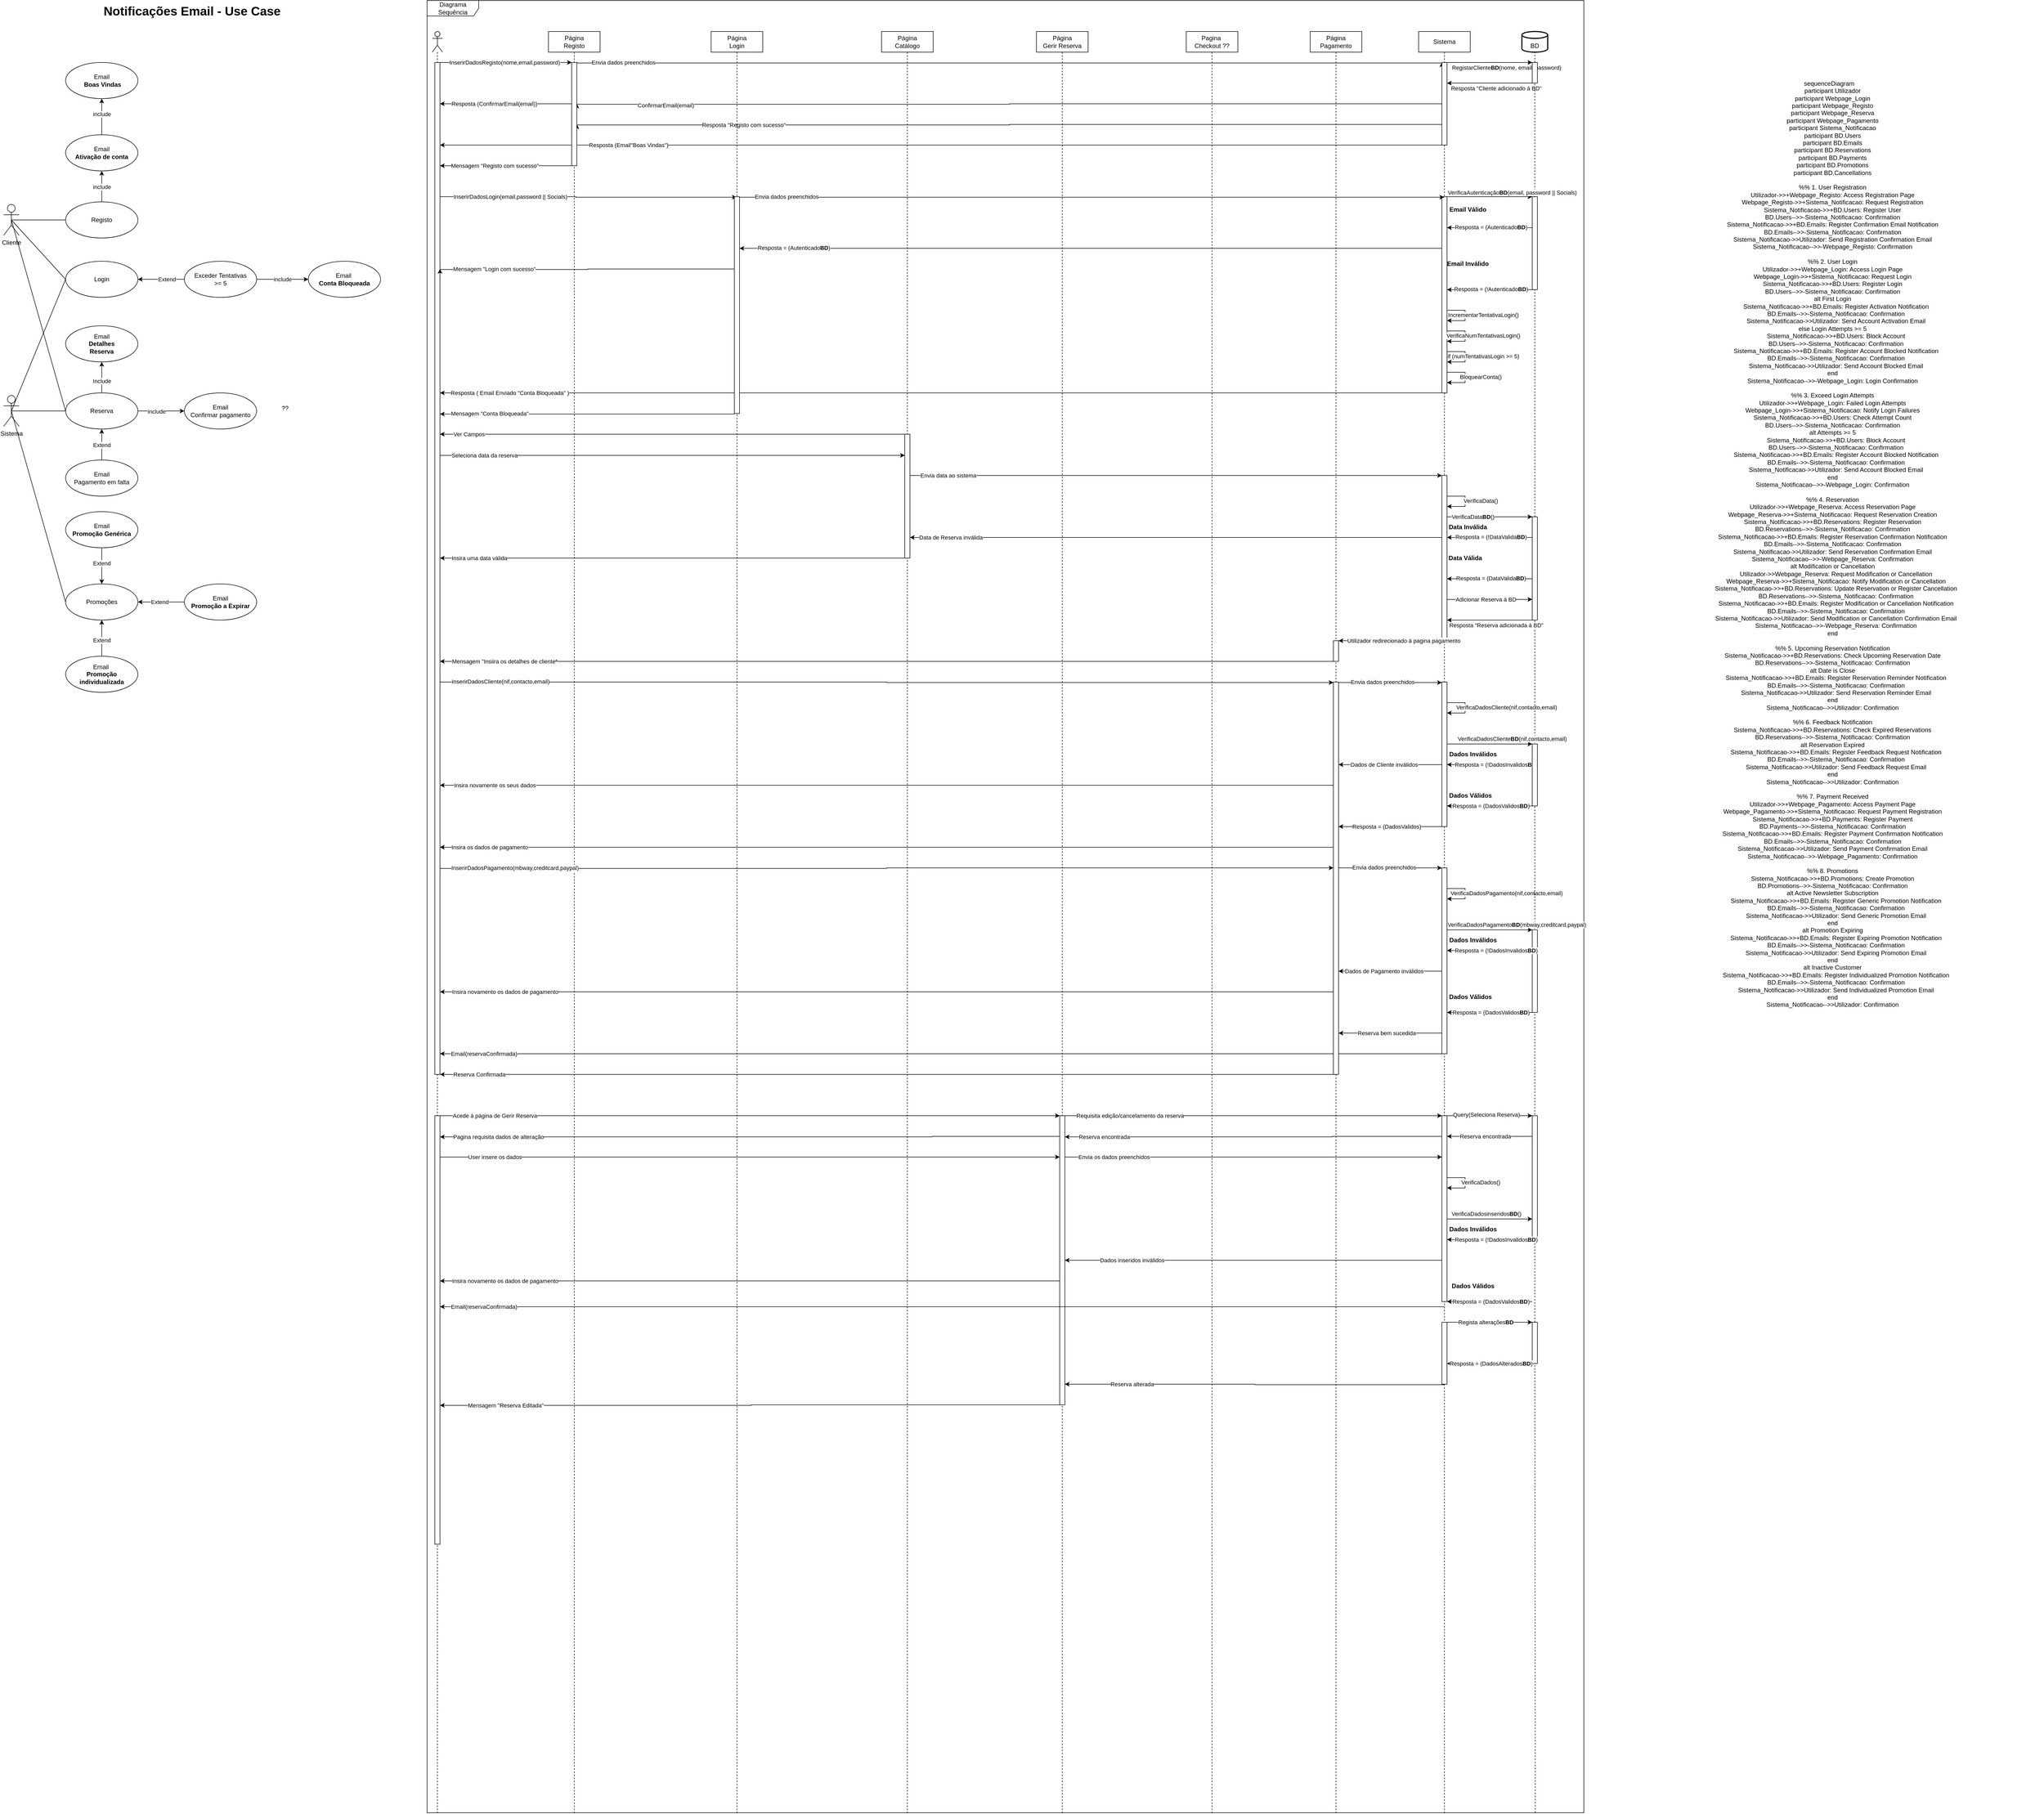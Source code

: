 <mxfile version="24.8.4">
  <diagram id="ZEdo4nGSdJdIhEOs-6ka" name="DiagSequencia_notificacoes_email">
    <mxGraphModel dx="13530" dy="6907" grid="1" gridSize="10" guides="1" tooltips="1" connect="1" arrows="1" fold="1" page="1" pageScale="1" pageWidth="850" pageHeight="1100" math="0" shadow="0">
      <root>
        <mxCell id="0" />
        <mxCell id="1" parent="0" />
        <mxCell id="jAbBmmB7t56VQhzquox3-29" style="edgeStyle=orthogonalEdgeStyle;rounded=0;orthogonalLoop=1;jettySize=auto;html=1;curved=0;" parent="1" target="12upwtSwbnoO_WVOAE9--2" edge="1">
          <mxGeometry relative="1" as="geometry">
            <mxPoint x="-1080" y="1360" as="targetPoint" />
            <mxPoint x="850" y="1360" as="sourcePoint" />
            <Array as="points">
              <mxPoint x="-610" y="1360" />
              <mxPoint x="-610" y="1360" />
            </Array>
          </mxGeometry>
        </mxCell>
        <mxCell id="jAbBmmB7t56VQhzquox3-30" value="Email(reservaConfirmada)" style="edgeLabel;html=1;align=center;verticalAlign=middle;resizable=0;points=[];" parent="jAbBmmB7t56VQhzquox3-29" connectable="0" vertex="1">
          <mxGeometry x="0.843" y="2" relative="1" as="geometry">
            <mxPoint x="-68" y="-2" as="offset" />
          </mxGeometry>
        </mxCell>
        <mxCell id="HUbq7Szu4KyE8W5LNdHF-79" style="edgeStyle=orthogonalEdgeStyle;rounded=0;orthogonalLoop=1;jettySize=auto;html=1;curved=0;" parent="1" edge="1">
          <mxGeometry relative="1" as="geometry">
            <mxPoint x="635" y="839.999" as="sourcePoint" />
            <mxPoint x="-1095" y="839.999" as="targetPoint" />
            <Array as="points">
              <mxPoint x="-320" y="839.94" />
              <mxPoint x="-320" y="839.94" />
            </Array>
          </mxGeometry>
        </mxCell>
        <mxCell id="HUbq7Szu4KyE8W5LNdHF-80" value="Insira novamente os seus dados" style="edgeLabel;html=1;align=center;verticalAlign=middle;resizable=0;points=[];" parent="HUbq7Szu4KyE8W5LNdHF-79" connectable="0" vertex="1">
          <mxGeometry x="0.847" relative="1" as="geometry">
            <mxPoint x="-27" as="offset" />
          </mxGeometry>
        </mxCell>
        <mxCell id="HUbq7Szu4KyE8W5LNdHF-61" style="edgeStyle=orthogonalEdgeStyle;rounded=0;orthogonalLoop=1;jettySize=auto;html=1;curved=0;" parent="1" target="HUbq7Szu4KyE8W5LNdHF-78" edge="1">
          <mxGeometry relative="1" as="geometry">
            <mxPoint x="-1095" y="640" as="sourcePoint" />
            <mxPoint x="630" y="641" as="targetPoint" />
            <Array as="points">
              <mxPoint x="-230" y="641" />
            </Array>
          </mxGeometry>
        </mxCell>
        <mxCell id="HUbq7Szu4KyE8W5LNdHF-62" value="InserirDadosCliente(nif,contacto,email)" style="edgeLabel;html=1;align=center;verticalAlign=middle;resizable=0;points=[];" parent="HUbq7Szu4KyE8W5LNdHF-61" connectable="0" vertex="1">
          <mxGeometry x="-0.254" y="1" relative="1" as="geometry">
            <mxPoint x="-529" as="offset" />
          </mxGeometry>
        </mxCell>
        <mxCell id="HUbq7Szu4KyE8W5LNdHF-45" style="edgeStyle=orthogonalEdgeStyle;rounded=0;orthogonalLoop=1;jettySize=auto;html=1;curved=0;" parent="1" edge="1">
          <mxGeometry relative="1" as="geometry">
            <mxPoint x="635" y="599.997" as="sourcePoint" />
            <mxPoint x="-1095" y="599.997" as="targetPoint" />
            <Array as="points">
              <mxPoint x="-340" y="599.92" />
              <mxPoint x="-340" y="599.92" />
            </Array>
          </mxGeometry>
        </mxCell>
        <mxCell id="HUbq7Szu4KyE8W5LNdHF-53" value="Mensagem &quot;Insiira os detalhes de clienteª" style="edgeLabel;html=1;align=center;verticalAlign=middle;resizable=0;points=[];" parent="HUbq7Szu4KyE8W5LNdHF-45" connectable="0" vertex="1">
          <mxGeometry x="-0.618" y="-2" relative="1" as="geometry">
            <mxPoint x="-1275" y="2" as="offset" />
          </mxGeometry>
        </mxCell>
        <mxCell id="dkB-RKSS-eZSAdW-uOhG-15" style="edgeStyle=orthogonalEdgeStyle;rounded=0;orthogonalLoop=1;jettySize=auto;html=1;curved=0;" parent="1" source="dkB-RKSS-eZSAdW-uOhG-11" target="oJ1_Ewp68UVmOFB8Ny-I-2" edge="1">
          <mxGeometry relative="1" as="geometry">
            <mxPoint x="-510" y="-199.477" as="targetPoint" />
            <mxPoint x="350" y="-200.53" as="sourcePoint" />
            <Array as="points">
              <mxPoint x="110" y="-200" />
              <mxPoint x="110" y="-200" />
            </Array>
          </mxGeometry>
        </mxCell>
        <mxCell id="dkB-RKSS-eZSAdW-uOhG-16" value="Resposta&amp;nbsp;= (Autenticado&lt;b&gt;BD&lt;/b&gt;)" style="edgeLabel;html=1;align=center;verticalAlign=middle;resizable=0;points=[];" parent="dkB-RKSS-eZSAdW-uOhG-15" connectable="0" vertex="1">
          <mxGeometry x="0.843" y="2" relative="1" as="geometry">
            <mxPoint x="-2" y="-3" as="offset" />
          </mxGeometry>
        </mxCell>
        <mxCell id="54TolyuVFdokyFVUHV59-25" value="Diagrama&lt;br&gt;Sequência" style="shape=umlFrame;whiteSpace=wrap;html=1;pointerEvents=0;width=100;height=30;" parent="1" vertex="1">
          <mxGeometry x="-1120" y="-680" width="2240" height="3510" as="geometry" />
        </mxCell>
        <mxCell id="8i43L75lGm4xipQaXr8S-14" style="edgeStyle=orthogonalEdgeStyle;rounded=0;orthogonalLoop=1;jettySize=auto;html=1;curved=0;" parent="1" source="dkB-RKSS-eZSAdW-uOhG-11" target="12upwtSwbnoO_WVOAE9--2" edge="1">
          <mxGeometry relative="1" as="geometry">
            <mxPoint x="350" y="80.053" as="sourcePoint" />
            <mxPoint x="-1090" y="80" as="targetPoint" />
            <Array as="points">
              <mxPoint x="-770" y="80" />
              <mxPoint x="-770" y="80" />
            </Array>
          </mxGeometry>
        </mxCell>
        <mxCell id="8i43L75lGm4xipQaXr8S-15" value="Resposta ( Email Enviado &quot;Conta Bloqueada&quot; )" style="edgeLabel;html=1;align=center;verticalAlign=middle;resizable=0;points=[];" parent="8i43L75lGm4xipQaXr8S-14" connectable="0" vertex="1">
          <mxGeometry x="0.871" y="-1" relative="1" as="geometry">
            <mxPoint x="10" y="1" as="offset" />
          </mxGeometry>
        </mxCell>
        <mxCell id="12upwtSwbnoO_WVOAE9--7" value="Página &lt;br&gt;Registo" style="shape=umlLifeline;perimeter=lifelinePerimeter;whiteSpace=wrap;html=1;container=1;dropTarget=0;collapsible=0;recursiveResize=0;outlineConnect=0;portConstraint=eastwest;newEdgeStyle={&quot;curved&quot;:0,&quot;rounded&quot;:0};" parent="1" vertex="1">
          <mxGeometry x="-885" y="-620" width="100" height="3450" as="geometry" />
        </mxCell>
        <mxCell id="UoKtnyw4ooS_0kWgcuRj-3" style="edgeStyle=orthogonalEdgeStyle;rounded=0;orthogonalLoop=1;jettySize=auto;html=1;curved=0;" parent="1" source="12upwtSwbnoO_WVOAE9--12" target="iC0iVaXr5OC-Urows8O8-7" edge="1">
          <mxGeometry relative="1" as="geometry">
            <mxPoint x="665" y="-558.988" as="targetPoint" />
            <mxPoint x="410" y="-560" as="sourcePoint" />
            <Array as="points">
              <mxPoint x="920" y="-560" />
              <mxPoint x="920" y="-560" />
            </Array>
          </mxGeometry>
        </mxCell>
        <mxCell id="UoKtnyw4ooS_0kWgcuRj-4" value="RegistarCliente&lt;b&gt;BD&lt;/b&gt;(nome, email, password)" style="edgeLabel;html=1;align=center;verticalAlign=middle;resizable=0;points=[];" parent="UoKtnyw4ooS_0kWgcuRj-3" connectable="0" vertex="1">
          <mxGeometry x="-0.487" y="-1" relative="1" as="geometry">
            <mxPoint x="72" y="9" as="offset" />
          </mxGeometry>
        </mxCell>
        <mxCell id="54TolyuVFdokyFVUHV59-19" value="" style="edgeStyle=orthogonalEdgeStyle;rounded=0;orthogonalLoop=1;jettySize=auto;html=1;curved=0;exitX=1;exitY=0;exitDx=0;exitDy=5;exitPerimeter=0;" parent="1" edge="1">
          <mxGeometry relative="1" as="geometry">
            <mxPoint x="-830" y="-560" as="sourcePoint" />
            <mxPoint x="845" y="-560" as="targetPoint" />
            <Array as="points">
              <mxPoint x="-830" y="-559" />
            </Array>
          </mxGeometry>
        </mxCell>
        <mxCell id="54TolyuVFdokyFVUHV59-21" value="Envia dados preenchidos" style="edgeLabel;html=1;align=center;verticalAlign=middle;resizable=0;points=[];" parent="54TolyuVFdokyFVUHV59-19" connectable="0" vertex="1">
          <mxGeometry x="0.044" y="1" relative="1" as="geometry">
            <mxPoint x="-785" as="offset" />
          </mxGeometry>
        </mxCell>
        <mxCell id="54TolyuVFdokyFVUHV59-26" value="&lt;br&gt;BD" style="strokeWidth=2;html=1;shape=mxgraph.flowchart.database;whiteSpace=wrap;" parent="1" vertex="1">
          <mxGeometry x="1000" y="-620" width="50" height="40" as="geometry" />
        </mxCell>
        <mxCell id="UoKtnyw4ooS_0kWgcuRj-1" value="" style="endArrow=none;dashed=1;html=1;rounded=0;entryX=0.5;entryY=1;entryDx=0;entryDy=0;entryPerimeter=0;" parent="1" source="iC0iVaXr5OC-Urows8O8-7" target="54TolyuVFdokyFVUHV59-26" edge="1">
          <mxGeometry width="50" height="50" relative="1" as="geometry">
            <mxPoint x="615" y="3.704" as="sourcePoint" />
            <mxPoint x="200" y="-510" as="targetPoint" />
          </mxGeometry>
        </mxCell>
        <mxCell id="UoKtnyw4ooS_0kWgcuRj-5" value="" style="edgeStyle=orthogonalEdgeStyle;rounded=0;orthogonalLoop=1;jettySize=auto;html=1;curved=0;" parent="1" source="iC0iVaXr5OC-Urows8O8-7" target="12upwtSwbnoO_WVOAE9--12" edge="1">
          <mxGeometry relative="1" as="geometry">
            <mxPoint x="980" y="-519" as="sourcePoint" />
            <mxPoint x="360" y="-520" as="targetPoint" />
            <Array as="points">
              <mxPoint x="970" y="-520" />
              <mxPoint x="970" y="-520" />
            </Array>
          </mxGeometry>
        </mxCell>
        <mxCell id="UoKtnyw4ooS_0kWgcuRj-6" value="Resposta &quot;Cliente adicionado á BD&quot;" style="edgeLabel;html=1;align=center;verticalAlign=middle;resizable=0;points=[];" parent="UoKtnyw4ooS_0kWgcuRj-5" connectable="0" vertex="1">
          <mxGeometry x="-0.189" y="-2" relative="1" as="geometry">
            <mxPoint x="-3" y="12" as="offset" />
          </mxGeometry>
        </mxCell>
        <mxCell id="12upwtSwbnoO_WVOAE9--1" value="" style="shape=umlLifeline;perimeter=lifelinePerimeter;whiteSpace=wrap;html=1;container=1;dropTarget=0;collapsible=0;recursiveResize=0;outlineConnect=0;portConstraint=eastwest;newEdgeStyle={&quot;curved&quot;:0,&quot;rounded&quot;:0};participant=umlActor;" parent="1" vertex="1">
          <mxGeometry x="-1110" y="-620" width="20" height="3450" as="geometry" />
        </mxCell>
        <mxCell id="jAbBmmB7t56VQhzquox3-31" value="" style="html=1;points=[[0,0,0,0,5],[0,1,0,0,-5],[1,0,0,0,5],[1,1,0,0,-5]];perimeter=orthogonalPerimeter;outlineConnect=0;targetShapes=umlLifeline;portConstraint=eastwest;newEdgeStyle={&quot;curved&quot;:0,&quot;rounded&quot;:0};" parent="12upwtSwbnoO_WVOAE9--1" vertex="1">
          <mxGeometry x="5" y="2100" width="10" height="830" as="geometry" />
        </mxCell>
        <mxCell id="12upwtSwbnoO_WVOAE9--6" style="edgeStyle=orthogonalEdgeStyle;rounded=0;orthogonalLoop=1;jettySize=auto;html=1;curved=0;" parent="1" edge="1">
          <mxGeometry relative="1" as="geometry">
            <mxPoint x="-1095" y="-360.0" as="targetPoint" />
            <mxPoint x="-840" y="-359.997" as="sourcePoint" />
            <Array as="points">
              <mxPoint x="-1030" y="-360" />
              <mxPoint x="-1030" y="-360" />
            </Array>
          </mxGeometry>
        </mxCell>
        <mxCell id="12upwtSwbnoO_WVOAE9--29" value="Mensagem &quot;Registo com sucesso&quot;" style="edgeLabel;html=1;align=center;verticalAlign=middle;resizable=0;points=[];" parent="12upwtSwbnoO_WVOAE9--6" connectable="0" vertex="1">
          <mxGeometry x="-0.078" y="-1" relative="1" as="geometry">
            <mxPoint x="-32" y="1" as="offset" />
          </mxGeometry>
        </mxCell>
        <mxCell id="12upwtSwbnoO_WVOAE9--5" style="edgeStyle=orthogonalEdgeStyle;rounded=0;orthogonalLoop=1;jettySize=auto;html=1;curved=0;" parent="1" edge="1">
          <mxGeometry relative="1" as="geometry">
            <Array as="points">
              <mxPoint x="-930" y="-560" />
              <mxPoint x="-930" y="-560" />
            </Array>
            <mxPoint x="-1095" y="-560" as="sourcePoint" />
            <mxPoint x="-840" y="-560" as="targetPoint" />
          </mxGeometry>
        </mxCell>
        <mxCell id="12upwtSwbnoO_WVOAE9--8" value="InserirDadosRegisto(nome,email,password)" style="edgeLabel;html=1;align=center;verticalAlign=middle;resizable=0;points=[];" parent="12upwtSwbnoO_WVOAE9--5" connectable="0" vertex="1">
          <mxGeometry x="-0.254" y="1" relative="1" as="geometry">
            <mxPoint x="30" y="1" as="offset" />
          </mxGeometry>
        </mxCell>
        <mxCell id="12upwtSwbnoO_WVOAE9--11" value="Sistema" style="shape=umlLifeline;perimeter=lifelinePerimeter;whiteSpace=wrap;html=1;container=1;dropTarget=0;collapsible=0;recursiveResize=0;outlineConnect=0;portConstraint=eastwest;newEdgeStyle={&quot;curved&quot;:0,&quot;rounded&quot;:0};" parent="1" vertex="1">
          <mxGeometry x="800" y="-620" width="100" height="3450" as="geometry" />
        </mxCell>
        <mxCell id="12upwtSwbnoO_WVOAE9--12" value="" style="html=1;points=[[0,0,0,0,5],[0,1,0,0,-5],[1,0,0,0,5],[1,1,0,0,-5]];perimeter=orthogonalPerimeter;outlineConnect=0;targetShapes=umlLifeline;portConstraint=eastwest;newEdgeStyle={&quot;curved&quot;:0,&quot;rounded&quot;:0};" parent="12upwtSwbnoO_WVOAE9--11" vertex="1">
          <mxGeometry x="45" y="60" width="10" height="160" as="geometry" />
        </mxCell>
        <mxCell id="dkB-RKSS-eZSAdW-uOhG-11" value="" style="html=1;points=[[0,0,0,0,5],[0,1,0,0,-5],[1,0,0,0,5],[1,1,0,0,-5]];perimeter=orthogonalPerimeter;outlineConnect=0;targetShapes=umlLifeline;portConstraint=eastwest;newEdgeStyle={&quot;curved&quot;:0,&quot;rounded&quot;:0};" parent="12upwtSwbnoO_WVOAE9--11" vertex="1">
          <mxGeometry x="45" y="320" width="10" height="380" as="geometry" />
        </mxCell>
        <mxCell id="dkB-RKSS-eZSAdW-uOhG-25" style="edgeStyle=orthogonalEdgeStyle;rounded=0;orthogonalLoop=1;jettySize=auto;html=1;curved=0;" parent="12upwtSwbnoO_WVOAE9--11" source="dkB-RKSS-eZSAdW-uOhG-11" target="dkB-RKSS-eZSAdW-uOhG-11" edge="1">
          <mxGeometry relative="1" as="geometry">
            <mxPoint x="60" y="540" as="sourcePoint" />
            <mxPoint x="60" y="560" as="targetPoint" />
            <Array as="points">
              <mxPoint x="90" y="540" />
              <mxPoint x="90" y="560" />
            </Array>
          </mxGeometry>
        </mxCell>
        <mxCell id="dkB-RKSS-eZSAdW-uOhG-26" value="IncrementarTentativaLogin()" style="edgeLabel;html=1;align=center;verticalAlign=middle;resizable=0;points=[];" parent="dkB-RKSS-eZSAdW-uOhG-25" connectable="0" vertex="1">
          <mxGeometry x="-0.064" relative="1" as="geometry">
            <mxPoint x="35" y="2" as="offset" />
          </mxGeometry>
        </mxCell>
        <mxCell id="HUbq7Szu4KyE8W5LNdHF-3" value="&lt;span style=&quot;color: rgba(0, 0, 0, 0); font-family: monospace; font-size: 0px; text-align: start;&quot;&gt;%3CmxGraphModel%3E%3Croot%3E%3CmxCell%20id%3D%220%22%2F%3E%3CmxCell%20id%3D%221%22%20parent%3D%220%22%2F%3E%3CmxCell%20id%3D%222%22%20value%3D%22%22%20style%3D%22html%3D1%3Bpoints%3D%5B%5B0%2C0%2C0%2C0%2C5%5D%2C%5B0%2C1%2C0%2C0%2C-5%5D%2C%5B1%2C0%2C0%2C0%2C5%5D%2C%5B1%2C1%2C0%2C0%2C-5%5D%5D%3Bperimeter%3DorthogonalPerimeter%3BoutlineConnect%3D0%3BtargetShapes%3DumlLifeline%3BportConstraint%3Deastwest%3BnewEdgeStyle%3D%7B%26quot%3Bcurved%26quot%3B%3A0%2C%26quot%3Brounded%26quot%3B%3A0%7D%3B%22%20vertex%3D%221%22%20parent%3D%221%22%3E%3CmxGeometry%20x%3D%22845%22%20y%3D%22240%22%20width%3D%2210%22%20height%3D%22370%22%20as%3D%22geometry%22%2F%3E%3C%2FmxCell%3E%3C%2Froot%3E%3C%2FmxGraphModel%3E&lt;/span&gt;" style="html=1;points=[[0,0,0,0,5],[0,1,0,0,-5],[1,0,0,0,5],[1,1,0,0,-5]];perimeter=orthogonalPerimeter;outlineConnect=0;targetShapes=umlLifeline;portConstraint=eastwest;newEdgeStyle={&quot;curved&quot;:0,&quot;rounded&quot;:0};" parent="12upwtSwbnoO_WVOAE9--11" vertex="1">
          <mxGeometry x="45" y="860" width="10" height="320" as="geometry" />
        </mxCell>
        <mxCell id="dkB-RKSS-eZSAdW-uOhG-31" style="edgeStyle=orthogonalEdgeStyle;rounded=0;orthogonalLoop=1;jettySize=auto;html=1;curved=0;" parent="12upwtSwbnoO_WVOAE9--11" source="dkB-RKSS-eZSAdW-uOhG-11" target="dkB-RKSS-eZSAdW-uOhG-11" edge="1">
          <mxGeometry relative="1" as="geometry">
            <mxPoint x="60" y="660" as="sourcePoint" />
            <mxPoint x="60" y="680" as="targetPoint" />
            <Array as="points">
              <mxPoint x="90" y="660" />
              <mxPoint x="90" y="680" />
            </Array>
          </mxGeometry>
        </mxCell>
        <mxCell id="dkB-RKSS-eZSAdW-uOhG-32" value="BloquearConta()" style="edgeLabel;html=1;align=center;verticalAlign=middle;resizable=0;points=[];" parent="dkB-RKSS-eZSAdW-uOhG-31" connectable="0" vertex="1">
          <mxGeometry x="-0.064" relative="1" as="geometry">
            <mxPoint x="30" y="2" as="offset" />
          </mxGeometry>
        </mxCell>
        <mxCell id="dkB-RKSS-eZSAdW-uOhG-29" style="edgeStyle=orthogonalEdgeStyle;rounded=0;orthogonalLoop=1;jettySize=auto;html=1;curved=0;" parent="12upwtSwbnoO_WVOAE9--11" source="dkB-RKSS-eZSAdW-uOhG-11" target="dkB-RKSS-eZSAdW-uOhG-11" edge="1">
          <mxGeometry relative="1" as="geometry">
            <mxPoint x="60" y="620" as="sourcePoint" />
            <mxPoint x="60" y="640" as="targetPoint" />
            <Array as="points">
              <mxPoint x="90" y="620" />
              <mxPoint x="90" y="640" />
            </Array>
          </mxGeometry>
        </mxCell>
        <mxCell id="dkB-RKSS-eZSAdW-uOhG-30" value="if (numTentativasLogin &amp;gt;= 5)" style="edgeLabel;html=1;align=center;verticalAlign=middle;resizable=0;points=[];" parent="dkB-RKSS-eZSAdW-uOhG-29" connectable="0" vertex="1">
          <mxGeometry x="-0.064" relative="1" as="geometry">
            <mxPoint x="35" y="2" as="offset" />
          </mxGeometry>
        </mxCell>
        <mxCell id="dkB-RKSS-eZSAdW-uOhG-27" style="edgeStyle=orthogonalEdgeStyle;rounded=0;orthogonalLoop=1;jettySize=auto;html=1;curved=0;" parent="12upwtSwbnoO_WVOAE9--11" source="dkB-RKSS-eZSAdW-uOhG-11" target="dkB-RKSS-eZSAdW-uOhG-11" edge="1">
          <mxGeometry relative="1" as="geometry">
            <mxPoint x="60" y="580" as="sourcePoint" />
            <mxPoint x="60" y="600" as="targetPoint" />
            <Array as="points">
              <mxPoint x="90" y="580" />
              <mxPoint x="90" y="600" />
            </Array>
          </mxGeometry>
        </mxCell>
        <mxCell id="dkB-RKSS-eZSAdW-uOhG-28" value="VerificaNumTentativasLogin()" style="edgeLabel;html=1;align=center;verticalAlign=middle;resizable=0;points=[];" parent="dkB-RKSS-eZSAdW-uOhG-27" connectable="0" vertex="1">
          <mxGeometry x="-0.064" relative="1" as="geometry">
            <mxPoint x="35" y="2" as="offset" />
          </mxGeometry>
        </mxCell>
        <mxCell id="HUbq7Szu4KyE8W5LNdHF-13" style="edgeStyle=orthogonalEdgeStyle;rounded=0;orthogonalLoop=1;jettySize=auto;html=1;curved=0;" parent="12upwtSwbnoO_WVOAE9--11" source="HUbq7Szu4KyE8W5LNdHF-3" target="HUbq7Szu4KyE8W5LNdHF-3" edge="1">
          <mxGeometry relative="1" as="geometry">
            <mxPoint x="60" y="900" as="sourcePoint" />
            <mxPoint x="65" y="920" as="targetPoint" />
            <Array as="points">
              <mxPoint x="90" y="900" />
              <mxPoint x="90" y="920" />
            </Array>
          </mxGeometry>
        </mxCell>
        <mxCell id="HUbq7Szu4KyE8W5LNdHF-14" value="VerificaData()" style="edgeLabel;html=1;align=center;verticalAlign=middle;resizable=0;points=[];" parent="HUbq7Szu4KyE8W5LNdHF-13" connectable="0" vertex="1">
          <mxGeometry x="-0.064" relative="1" as="geometry">
            <mxPoint x="30" y="2" as="offset" />
          </mxGeometry>
        </mxCell>
        <mxCell id="HUbq7Szu4KyE8W5LNdHF-73" value="&lt;span style=&quot;color: rgba(0, 0, 0, 0); font-family: monospace; font-size: 0px; text-align: start;&quot;&gt;%3CmxGraphModel%3E%3Croot%3E%3CmxCell%20id%3D%220%22%2F%3E%3CmxCell%20id%3D%221%22%20parent%3D%220%22%2F%3E%3CmxCell%20id%3D%222%22%20value%3D%22%22%20style%3D%22html%3D1%3Bpoints%3D%5B%5B0%2C0%2C0%2C0%2C5%5D%2C%5B0%2C1%2C0%2C0%2C-5%5D%2C%5B1%2C0%2C0%2C0%2C5%5D%2C%5B1%2C1%2C0%2C0%2C-5%5D%5D%3Bperimeter%3DorthogonalPerimeter%3BoutlineConnect%3D0%3BtargetShapes%3DumlLifeline%3BportConstraint%3Deastwest%3BnewEdgeStyle%3D%7B%26quot%3Bcurved%26quot%3B%3A0%2C%26quot%3Brounded%26quot%3B%3A0%7D%3B%22%20vertex%3D%221%22%20parent%3D%221%22%3E%3CmxGeometry%20x%3D%22845%22%20y%3D%22240%22%20width%3D%2210%22%20height%3D%22370%22%20as%3D%22geometry%22%2F%3E%3C%2FmxCell%3E%3C%2Froot%3E%3C%2FmxGraphModel%3E&lt;/span&gt;" style="html=1;points=[[0,0,0,0,5],[0,1,0,0,-5],[1,0,0,0,5],[1,1,0,0,-5]];perimeter=orthogonalPerimeter;outlineConnect=0;targetShapes=umlLifeline;portConstraint=eastwest;newEdgeStyle={&quot;curved&quot;:0,&quot;rounded&quot;:0};" parent="12upwtSwbnoO_WVOAE9--11" vertex="1">
          <mxGeometry x="45" y="1260" width="10" height="280" as="geometry" />
        </mxCell>
        <mxCell id="HUbq7Szu4KyE8W5LNdHF-64" style="edgeStyle=orthogonalEdgeStyle;rounded=0;orthogonalLoop=1;jettySize=auto;html=1;curved=0;" parent="12upwtSwbnoO_WVOAE9--11" source="HUbq7Szu4KyE8W5LNdHF-73" target="HUbq7Szu4KyE8W5LNdHF-73" edge="1">
          <mxGeometry relative="1" as="geometry">
            <mxPoint x="60.0" y="1300.034" as="sourcePoint" />
            <mxPoint x="60.0" y="1320.034" as="targetPoint" />
            <Array as="points">
              <mxPoint x="90" y="1300" />
              <mxPoint x="90" y="1320" />
            </Array>
          </mxGeometry>
        </mxCell>
        <mxCell id="HUbq7Szu4KyE8W5LNdHF-65" value="VerificaDadosCliente(nif,contacto,email)" style="edgeLabel;html=1;align=center;verticalAlign=middle;resizable=0;points=[];" parent="HUbq7Szu4KyE8W5LNdHF-64" connectable="0" vertex="1">
          <mxGeometry x="-0.064" relative="1" as="geometry">
            <mxPoint x="80" y="2" as="offset" />
          </mxGeometry>
        </mxCell>
        <mxCell id="jAbBmmB7t56VQhzquox3-3" value="&lt;span style=&quot;color: rgba(0, 0, 0, 0); font-family: monospace; font-size: 0px; text-align: start;&quot;&gt;%3CmxGraphModel%3E%3Croot%3E%3CmxCell%20id%3D%220%22%2F%3E%3CmxCell%20id%3D%221%22%20parent%3D%220%22%2F%3E%3CmxCell%20id%3D%222%22%20value%3D%22%22%20style%3D%22html%3D1%3Bpoints%3D%5B%5B0%2C0%2C0%2C0%2C5%5D%2C%5B0%2C1%2C0%2C0%2C-5%5D%2C%5B1%2C0%2C0%2C0%2C5%5D%2C%5B1%2C1%2C0%2C0%2C-5%5D%5D%3Bperimeter%3DorthogonalPerimeter%3BoutlineConnect%3D0%3BtargetShapes%3DumlLifeline%3BportConstraint%3Deastwest%3BnewEdgeStyle%3D%7B%26quot%3Bcurved%26quot%3B%3A0%2C%26quot%3Brounded%26quot%3B%3A0%7D%3B%22%20vertex%3D%221%22%20parent%3D%221%22%3E%3CmxGeometry%20x%3D%22845%22%20y%3D%22240%22%20width%3D%2210%22%20height%3D%22370%22%20as%3D%22geometry%22%2F%3E%3C%2FmxCell%3E%3C%2Froot%3E%3C%2FmxGraphModel%3E&lt;/span&gt;" style="html=1;points=[[0,0,0,0,5],[0,1,0,0,-5],[1,0,0,0,5],[1,1,0,0,-5]];perimeter=orthogonalPerimeter;outlineConnect=0;targetShapes=umlLifeline;portConstraint=eastwest;newEdgeStyle={&quot;curved&quot;:0,&quot;rounded&quot;:0};" parent="12upwtSwbnoO_WVOAE9--11" vertex="1">
          <mxGeometry x="45" y="1620" width="10" height="360" as="geometry" />
        </mxCell>
        <mxCell id="jAbBmmB7t56VQhzquox3-6" style="edgeStyle=orthogonalEdgeStyle;rounded=0;orthogonalLoop=1;jettySize=auto;html=1;curved=0;" parent="12upwtSwbnoO_WVOAE9--11" source="jAbBmmB7t56VQhzquox3-3" target="jAbBmmB7t56VQhzquox3-3" edge="1">
          <mxGeometry relative="1" as="geometry">
            <mxPoint x="60" y="1660" as="sourcePoint" />
            <mxPoint x="60" y="1680" as="targetPoint" />
            <Array as="points">
              <mxPoint x="90" y="1660" />
              <mxPoint x="90" y="1680" />
            </Array>
          </mxGeometry>
        </mxCell>
        <mxCell id="jAbBmmB7t56VQhzquox3-7" value="VerificaDadosPagamento(nif,contacto,email)" style="edgeLabel;html=1;align=center;verticalAlign=middle;resizable=0;points=[];" parent="jAbBmmB7t56VQhzquox3-6" connectable="0" vertex="1">
          <mxGeometry x="-0.064" relative="1" as="geometry">
            <mxPoint x="80" y="2" as="offset" />
          </mxGeometry>
        </mxCell>
        <mxCell id="jAbBmmB7t56VQhzquox3-33" value="" style="html=1;points=[[0,0,0,0,5],[0,1,0,0,-5],[1,0,0,0,5],[1,1,0,0,-5]];perimeter=orthogonalPerimeter;outlineConnect=0;targetShapes=umlLifeline;portConstraint=eastwest;newEdgeStyle={&quot;curved&quot;:0,&quot;rounded&quot;:0};" parent="12upwtSwbnoO_WVOAE9--11" vertex="1">
          <mxGeometry x="45" y="2100" width="10" height="360" as="geometry" />
        </mxCell>
        <mxCell id="3NMQ-SqPElfa0s0IEMgh-13" style="edgeStyle=orthogonalEdgeStyle;rounded=0;orthogonalLoop=1;jettySize=auto;html=1;curved=0;" parent="12upwtSwbnoO_WVOAE9--11" source="jAbBmmB7t56VQhzquox3-33" target="jAbBmmB7t56VQhzquox3-33" edge="1">
          <mxGeometry relative="1" as="geometry">
            <mxPoint x="60" y="2220" as="sourcePoint" />
            <mxPoint x="60" y="2240" as="targetPoint" />
            <Array as="points">
              <mxPoint x="90" y="2220" />
              <mxPoint x="90" y="2240" />
            </Array>
          </mxGeometry>
        </mxCell>
        <mxCell id="3NMQ-SqPElfa0s0IEMgh-14" value="VerificaDados()" style="edgeLabel;html=1;align=center;verticalAlign=middle;resizable=0;points=[];" parent="3NMQ-SqPElfa0s0IEMgh-13" connectable="0" vertex="1">
          <mxGeometry x="-0.064" relative="1" as="geometry">
            <mxPoint x="30" y="2" as="offset" />
          </mxGeometry>
        </mxCell>
        <mxCell id="3NMQ-SqPElfa0s0IEMgh-32" value="" style="html=1;points=[[0,0,0,0,5],[0,1,0,0,-5],[1,0,0,0,5],[1,1,0,0,-5]];perimeter=orthogonalPerimeter;outlineConnect=0;targetShapes=umlLifeline;portConstraint=eastwest;newEdgeStyle={&quot;curved&quot;:0,&quot;rounded&quot;:0};" parent="12upwtSwbnoO_WVOAE9--11" vertex="1">
          <mxGeometry x="45" y="2500" width="10" height="120" as="geometry" />
        </mxCell>
        <mxCell id="12upwtSwbnoO_WVOAE9--22" style="edgeStyle=orthogonalEdgeStyle;rounded=0;orthogonalLoop=1;jettySize=auto;html=1;curved=0;" parent="1" edge="1">
          <mxGeometry relative="1" as="geometry">
            <mxPoint x="-840" y="-480" as="sourcePoint" />
            <mxPoint x="-1095" y="-480" as="targetPoint" />
            <Array as="points">
              <mxPoint x="-990" y="-480" />
              <mxPoint x="-990" y="-480" />
            </Array>
          </mxGeometry>
        </mxCell>
        <mxCell id="12upwtSwbnoO_WVOAE9--23" value="Resposta (ConfirmarEmail(email))" style="edgeLabel;html=1;align=center;verticalAlign=middle;resizable=0;points=[];" parent="12upwtSwbnoO_WVOAE9--22" connectable="0" vertex="1">
          <mxGeometry x="0.417" y="-2" relative="1" as="geometry">
            <mxPoint x="30" y="2" as="offset" />
          </mxGeometry>
        </mxCell>
        <mxCell id="12upwtSwbnoO_WVOAE9--24" style="edgeStyle=orthogonalEdgeStyle;rounded=0;orthogonalLoop=1;jettySize=auto;html=1;curved=0;" parent="1" source="12upwtSwbnoO_WVOAE9--12" edge="1">
          <mxGeometry relative="1" as="geometry">
            <mxPoint x="345" y="-440" as="sourcePoint" />
            <mxPoint x="-830" y="-440" as="targetPoint" />
            <Array as="points">
              <mxPoint x="8" y="-440" />
              <mxPoint x="-830" y="-439" />
            </Array>
          </mxGeometry>
        </mxCell>
        <mxCell id="12upwtSwbnoO_WVOAE9--25" value="Resposta &quot;Registo com sucesso&quot;" style="edgeLabel;html=1;align=center;verticalAlign=middle;resizable=0;points=[];" parent="12upwtSwbnoO_WVOAE9--24" connectable="0" vertex="1">
          <mxGeometry x="0.191" y="1" relative="1" as="geometry">
            <mxPoint x="-355" y="-1" as="offset" />
          </mxGeometry>
        </mxCell>
        <mxCell id="12upwtSwbnoO_WVOAE9--2" value="" style="html=1;points=[[0,0,0,0,5],[0,1,0,0,-5],[1,0,0,0,5],[1,1,0,0,-5]];perimeter=orthogonalPerimeter;outlineConnect=0;targetShapes=umlLifeline;portConstraint=eastwest;newEdgeStyle={&quot;curved&quot;:0,&quot;rounded&quot;:0};" parent="1" vertex="1">
          <mxGeometry x="-1105" y="-560" width="10" height="1960" as="geometry" />
        </mxCell>
        <mxCell id="iC0iVaXr5OC-Urows8O8-3" style="edgeStyle=orthogonalEdgeStyle;rounded=0;orthogonalLoop=1;jettySize=auto;html=1;curved=0;" parent="1" target="oJ1_Ewp68UVmOFB8Ny-I-1" edge="1">
          <mxGeometry relative="1" as="geometry">
            <mxPoint x="-1095" y="-300" as="sourcePoint" />
            <mxPoint x="-840" y="-300" as="targetPoint" />
            <Array as="points">
              <mxPoint x="-832" y="-299" />
            </Array>
          </mxGeometry>
        </mxCell>
        <mxCell id="iC0iVaXr5OC-Urows8O8-4" value="InserirDadosLogin(email,password || Socials)" style="edgeLabel;html=1;align=center;verticalAlign=middle;resizable=0;points=[];" parent="iC0iVaXr5OC-Urows8O8-3" connectable="0" vertex="1">
          <mxGeometry x="-0.254" y="1" relative="1" as="geometry">
            <mxPoint x="-79" y="1" as="offset" />
          </mxGeometry>
        </mxCell>
        <mxCell id="iC0iVaXr5OC-Urows8O8-5" style="edgeStyle=orthogonalEdgeStyle;rounded=0;orthogonalLoop=1;jettySize=auto;html=1;curved=0;exitX=1;exitY=0;exitDx=0;exitDy=5;exitPerimeter=0;" parent="1" source="oJ1_Ewp68UVmOFB8Ny-I-2" target="12upwtSwbnoO_WVOAE9--11" edge="1">
          <mxGeometry relative="1" as="geometry">
            <mxPoint x="-830" y="-300.0" as="sourcePoint" />
            <mxPoint x="-315.25" y="-299" as="targetPoint" />
            <Array as="points">
              <mxPoint x="-515" y="-299" />
            </Array>
          </mxGeometry>
        </mxCell>
        <mxCell id="iC0iVaXr5OC-Urows8O8-6" value="Envia dados preenchidos" style="edgeLabel;html=1;align=center;verticalAlign=middle;resizable=0;points=[];" parent="iC0iVaXr5OC-Urows8O8-5" connectable="0" vertex="1">
          <mxGeometry x="-0.396" y="-1" relative="1" as="geometry">
            <mxPoint x="-319" y="-2" as="offset" />
          </mxGeometry>
        </mxCell>
        <mxCell id="iC0iVaXr5OC-Urows8O8-8" value="" style="endArrow=none;dashed=1;html=1;rounded=0;entryX=0.493;entryY=1.001;entryDx=0;entryDy=0;entryPerimeter=0;" parent="1" source="cW5-Lc2nfPlT9Gpt7vk7-1" target="iC0iVaXr5OC-Urows8O8-7" edge="1">
          <mxGeometry width="50" height="50" relative="1" as="geometry">
            <mxPoint x="615" y="680" as="sourcePoint" />
            <mxPoint x="614.75" y="170" as="targetPoint" />
          </mxGeometry>
        </mxCell>
        <mxCell id="iC0iVaXr5OC-Urows8O8-7" value="" style="html=1;points=[[0,0,0,0,5],[0,1,0,0,-5],[1,0,0,0,5],[1,1,0,0,-5]];perimeter=orthogonalPerimeter;outlineConnect=0;targetShapes=umlLifeline;portConstraint=eastwest;newEdgeStyle={&quot;curved&quot;:0,&quot;rounded&quot;:0};" parent="1" vertex="1">
          <mxGeometry x="1020" y="-560" width="10" height="40" as="geometry" />
        </mxCell>
        <mxCell id="iC0iVaXr5OC-Urows8O8-9" style="edgeStyle=orthogonalEdgeStyle;rounded=0;orthogonalLoop=1;jettySize=auto;html=1;curved=0;entryX=0;entryY=0;entryDx=0;entryDy=5;entryPerimeter=0;" parent="1" source="dkB-RKSS-eZSAdW-uOhG-11" edge="1">
          <mxGeometry relative="1" as="geometry">
            <mxPoint x="380" y="-295" as="sourcePoint" />
            <mxPoint x="1020" y="-300" as="targetPoint" />
            <Array as="points">
              <mxPoint x="920" y="-300" />
              <mxPoint x="920" y="-300" />
            </Array>
          </mxGeometry>
        </mxCell>
        <mxCell id="iC0iVaXr5OC-Urows8O8-10" value="VerificaAutenticação&lt;b&gt;BD&lt;/b&gt;(email, password || Socials)" style="edgeLabel;html=1;align=center;verticalAlign=middle;resizable=0;points=[];" parent="iC0iVaXr5OC-Urows8O8-9" connectable="0" vertex="1">
          <mxGeometry x="-0.396" y="-1" relative="1" as="geometry">
            <mxPoint x="76" y="-9" as="offset" />
          </mxGeometry>
        </mxCell>
        <mxCell id="iC0iVaXr5OC-Urows8O8-18" style="edgeStyle=orthogonalEdgeStyle;rounded=0;orthogonalLoop=1;jettySize=auto;html=1;curved=0;" parent="1" edge="1">
          <mxGeometry relative="1" as="geometry">
            <mxPoint x="-1095" y="-160" as="targetPoint" />
            <mxPoint x="-525" y="-160" as="sourcePoint" />
            <Array as="points">
              <mxPoint x="-809" y="-160" />
              <mxPoint x="-1095" y="-159" />
            </Array>
          </mxGeometry>
        </mxCell>
        <mxCell id="iC0iVaXr5OC-Urows8O8-19" value="Mensagem &quot;Login com sucesso&quot;" style="edgeLabel;html=1;align=center;verticalAlign=middle;resizable=0;points=[];" parent="iC0iVaXr5OC-Urows8O8-18" connectable="0" vertex="1">
          <mxGeometry x="-0.078" y="-1" relative="1" as="geometry">
            <mxPoint x="-202" y="1" as="offset" />
          </mxGeometry>
        </mxCell>
        <mxCell id="8i43L75lGm4xipQaXr8S-17" style="edgeStyle=orthogonalEdgeStyle;rounded=0;orthogonalLoop=1;jettySize=auto;html=1;curved=0;" parent="1" target="12upwtSwbnoO_WVOAE9--2" edge="1">
          <mxGeometry relative="1" as="geometry">
            <mxPoint x="-525.5" y="120" as="sourcePoint" />
            <mxPoint x="-1095" y="120" as="targetPoint" />
            <Array as="points">
              <mxPoint x="-525" y="121" />
            </Array>
          </mxGeometry>
        </mxCell>
        <mxCell id="8i43L75lGm4xipQaXr8S-18" value="Mensagem &quot;Conta Bloqueada&quot;" style="edgeLabel;html=1;align=center;verticalAlign=middle;resizable=0;points=[];" parent="8i43L75lGm4xipQaXr8S-17" connectable="0" vertex="1">
          <mxGeometry x="0.871" y="-1" relative="1" as="geometry">
            <mxPoint x="59" as="offset" />
          </mxGeometry>
        </mxCell>
        <mxCell id="474tIQfFsTjUxPQZWqb6-1" value="&lt;div&gt;sequenceDiagram&lt;/div&gt;&lt;div&gt;&amp;nbsp; &amp;nbsp; participant Utilizador&lt;/div&gt;&lt;div&gt;&amp;nbsp; &amp;nbsp; participant Webpage_Login&lt;/div&gt;&lt;div&gt;&amp;nbsp; &amp;nbsp; participant Webpage_Registo&lt;/div&gt;&lt;div&gt;&amp;nbsp; &amp;nbsp; participant Webpage_Reserva&lt;/div&gt;&lt;div&gt;&amp;nbsp; &amp;nbsp; participant Webpage_Pagamento&lt;/div&gt;&lt;div&gt;&amp;nbsp; &amp;nbsp; participant Sistema_Notificacao&lt;/div&gt;&lt;div&gt;&amp;nbsp; &amp;nbsp; participant BD.Users&lt;/div&gt;&lt;div&gt;&amp;nbsp; &amp;nbsp; participant BD.Emails&lt;/div&gt;&lt;div&gt;&amp;nbsp; &amp;nbsp; participant BD.Reservations&lt;/div&gt;&lt;div&gt;&amp;nbsp; &amp;nbsp; participant BD.Payments&lt;/div&gt;&lt;div&gt;&amp;nbsp; &amp;nbsp; participant BD.Promotions&lt;/div&gt;&lt;div&gt;&amp;nbsp; &amp;nbsp; participant BD.Cancellations&lt;/div&gt;&lt;div&gt;&lt;br&gt;&lt;/div&gt;&lt;div&gt;&amp;nbsp; &amp;nbsp; %% 1. User Registration&lt;/div&gt;&lt;div&gt;&amp;nbsp; &amp;nbsp; Utilizador-&amp;gt;&amp;gt;+Webpage_Registo: Access Registration Page&lt;/div&gt;&lt;div&gt;&amp;nbsp; &amp;nbsp; Webpage_Registo-&amp;gt;&amp;gt;+Sistema_Notificacao: Request Registration&lt;/div&gt;&lt;div&gt;&amp;nbsp; &amp;nbsp; Sistema_Notificacao-&amp;gt;&amp;gt;+BD.Users: Register User&lt;/div&gt;&lt;div&gt;&amp;nbsp; &amp;nbsp; BD.Users--&amp;gt;&amp;gt;-Sistema_Notificacao: Confirmation&lt;/div&gt;&lt;div&gt;&amp;nbsp; &amp;nbsp; Sistema_Notificacao-&amp;gt;&amp;gt;+BD.Emails: Register Confirmation Email Notification&lt;/div&gt;&lt;div&gt;&amp;nbsp; &amp;nbsp; BD.Emails--&amp;gt;&amp;gt;-Sistema_Notificacao: Confirmation&lt;/div&gt;&lt;div&gt;&amp;nbsp; &amp;nbsp; Sistema_Notificacao-&amp;gt;&amp;gt;Utilizador: Send Registration Confirmation Email&lt;/div&gt;&lt;div&gt;&amp;nbsp; &amp;nbsp; Sistema_Notificacao--&amp;gt;&amp;gt;-Webpage_Registo: Confirmation&lt;/div&gt;&lt;div&gt;&lt;br&gt;&lt;/div&gt;&lt;div&gt;&amp;nbsp; &amp;nbsp; %% 2. User Login&lt;/div&gt;&lt;div&gt;&amp;nbsp; &amp;nbsp; Utilizador-&amp;gt;&amp;gt;+Webpage_Login: Access Login Page&lt;/div&gt;&lt;div&gt;&amp;nbsp; &amp;nbsp; Webpage_Login-&amp;gt;&amp;gt;+Sistema_Notificacao: Request Login&lt;/div&gt;&lt;div&gt;&amp;nbsp; &amp;nbsp; Sistema_Notificacao-&amp;gt;&amp;gt;+BD.Users: Register Login&lt;/div&gt;&lt;div&gt;&amp;nbsp; &amp;nbsp; BD.Users--&amp;gt;&amp;gt;-Sistema_Notificacao: Confirmation&lt;/div&gt;&lt;div&gt;&amp;nbsp; &amp;nbsp; alt First Login&lt;/div&gt;&lt;div&gt;&amp;nbsp; &amp;nbsp; &amp;nbsp; &amp;nbsp; Sistema_Notificacao-&amp;gt;&amp;gt;+BD.Emails: Register Activation Notification&lt;/div&gt;&lt;div&gt;&amp;nbsp; &amp;nbsp; &amp;nbsp; &amp;nbsp; BD.Emails--&amp;gt;&amp;gt;-Sistema_Notificacao: Confirmation&lt;/div&gt;&lt;div&gt;&amp;nbsp; &amp;nbsp; &amp;nbsp; &amp;nbsp; Sistema_Notificacao-&amp;gt;&amp;gt;Utilizador: Send Account Activation Email&lt;/div&gt;&lt;div&gt;&amp;nbsp; &amp;nbsp; else Login Attempts &amp;gt;= 5&lt;/div&gt;&lt;div&gt;&amp;nbsp; &amp;nbsp; &amp;nbsp; &amp;nbsp; Sistema_Notificacao-&amp;gt;&amp;gt;+BD.Users: Block Account&lt;/div&gt;&lt;div&gt;&amp;nbsp; &amp;nbsp; &amp;nbsp; &amp;nbsp; BD.Users--&amp;gt;&amp;gt;-Sistema_Notificacao: Confirmation&lt;/div&gt;&lt;div&gt;&amp;nbsp; &amp;nbsp; &amp;nbsp; &amp;nbsp; Sistema_Notificacao-&amp;gt;&amp;gt;+BD.Emails: Register Account Blocked Notification&lt;/div&gt;&lt;div&gt;&amp;nbsp; &amp;nbsp; &amp;nbsp; &amp;nbsp; BD.Emails--&amp;gt;&amp;gt;-Sistema_Notificacao: Confirmation&lt;/div&gt;&lt;div&gt;&amp;nbsp; &amp;nbsp; &amp;nbsp; &amp;nbsp; Sistema_Notificacao-&amp;gt;&amp;gt;Utilizador: Send Account Blocked Email&lt;/div&gt;&lt;div&gt;&amp;nbsp; &amp;nbsp; end&lt;/div&gt;&lt;div&gt;&amp;nbsp; &amp;nbsp; Sistema_Notificacao--&amp;gt;&amp;gt;-Webpage_Login: Login Confirmation&lt;/div&gt;&lt;div&gt;&lt;br&gt;&lt;/div&gt;&lt;div&gt;&amp;nbsp; &amp;nbsp; %% 3. Exceed Login Attempts&lt;/div&gt;&lt;div&gt;&amp;nbsp; &amp;nbsp; Utilizador-&amp;gt;&amp;gt;+Webpage_Login: Failed Login Attempts&lt;/div&gt;&lt;div&gt;&amp;nbsp; &amp;nbsp; Webpage_Login-&amp;gt;&amp;gt;+Sistema_Notificacao: Notify Login Failures&lt;/div&gt;&lt;div&gt;&amp;nbsp; &amp;nbsp; Sistema_Notificacao-&amp;gt;&amp;gt;+BD.Users: Check Attempt Count&lt;/div&gt;&lt;div&gt;&amp;nbsp; &amp;nbsp; BD.Users--&amp;gt;&amp;gt;-Sistema_Notificacao: Confirmation&lt;/div&gt;&lt;div&gt;&amp;nbsp; &amp;nbsp; alt Attempts &amp;gt;= 5&lt;/div&gt;&lt;div&gt;&amp;nbsp; &amp;nbsp; &amp;nbsp; &amp;nbsp; Sistema_Notificacao-&amp;gt;&amp;gt;+BD.Users: Block Account&lt;/div&gt;&lt;div&gt;&amp;nbsp; &amp;nbsp; &amp;nbsp; &amp;nbsp; BD.Users--&amp;gt;&amp;gt;-Sistema_Notificacao: Confirmation&lt;/div&gt;&lt;div&gt;&amp;nbsp; &amp;nbsp; &amp;nbsp; &amp;nbsp; Sistema_Notificacao-&amp;gt;&amp;gt;+BD.Emails: Register Account Blocked Notification&lt;/div&gt;&lt;div&gt;&amp;nbsp; &amp;nbsp; &amp;nbsp; &amp;nbsp; BD.Emails--&amp;gt;&amp;gt;-Sistema_Notificacao: Confirmation&lt;/div&gt;&lt;div&gt;&amp;nbsp; &amp;nbsp; &amp;nbsp; &amp;nbsp; Sistema_Notificacao-&amp;gt;&amp;gt;Utilizador: Send Account Blocked Email&lt;/div&gt;&lt;div&gt;&amp;nbsp; &amp;nbsp; end&lt;/div&gt;&lt;div&gt;&amp;nbsp; &amp;nbsp; Sistema_Notificacao--&amp;gt;&amp;gt;-Webpage_Login: Confirmation&lt;/div&gt;&lt;div&gt;&lt;br&gt;&lt;/div&gt;&lt;div&gt;&amp;nbsp; &amp;nbsp; %% 4. Reservation&lt;/div&gt;&lt;div&gt;&amp;nbsp; &amp;nbsp; Utilizador-&amp;gt;&amp;gt;+Webpage_Reserva: Access Reservation Page&lt;/div&gt;&lt;div&gt;&amp;nbsp; &amp;nbsp; Webpage_Reserva-&amp;gt;&amp;gt;+Sistema_Notificacao: Request Reservation Creation&lt;/div&gt;&lt;div&gt;&amp;nbsp; &amp;nbsp; Sistema_Notificacao-&amp;gt;&amp;gt;+BD.Reservations: Register Reservation&lt;/div&gt;&lt;div&gt;&amp;nbsp; &amp;nbsp; BD.Reservations--&amp;gt;&amp;gt;-Sistema_Notificacao: Confirmation&lt;/div&gt;&lt;div&gt;&amp;nbsp; &amp;nbsp; Sistema_Notificacao-&amp;gt;&amp;gt;+BD.Emails: Register Reservation Confirmation Notification&lt;/div&gt;&lt;div&gt;&amp;nbsp; &amp;nbsp; BD.Emails--&amp;gt;&amp;gt;-Sistema_Notificacao: Confirmation&lt;/div&gt;&lt;div&gt;&amp;nbsp; &amp;nbsp; Sistema_Notificacao-&amp;gt;&amp;gt;Utilizador: Send Reservation Confirmation Email&lt;/div&gt;&lt;div&gt;&amp;nbsp; &amp;nbsp; Sistema_Notificacao--&amp;gt;&amp;gt;-Webpage_Reserva: Confirmation&lt;/div&gt;&lt;div&gt;&amp;nbsp; &amp;nbsp; alt Modification or Cancellation&lt;/div&gt;&lt;div&gt;&amp;nbsp; &amp;nbsp; &amp;nbsp; &amp;nbsp; Utilizador-&amp;gt;&amp;gt;Webpage_Reserva: Request Modification or Cancellation&lt;/div&gt;&lt;div&gt;&amp;nbsp; &amp;nbsp; &amp;nbsp; &amp;nbsp; Webpage_Reserva-&amp;gt;&amp;gt;+Sistema_Notificacao: Notify Modification or Cancellation&lt;/div&gt;&lt;div&gt;&amp;nbsp; &amp;nbsp; &amp;nbsp; &amp;nbsp; Sistema_Notificacao-&amp;gt;&amp;gt;+BD.Reservations: Update Reservation or Register Cancellation&lt;/div&gt;&lt;div&gt;&amp;nbsp; &amp;nbsp; &amp;nbsp; &amp;nbsp; BD.Reservations--&amp;gt;&amp;gt;-Sistema_Notificacao: Confirmation&lt;/div&gt;&lt;div&gt;&amp;nbsp; &amp;nbsp; &amp;nbsp; &amp;nbsp; Sistema_Notificacao-&amp;gt;&amp;gt;+BD.Emails: Register Modification or Cancellation Notification&lt;/div&gt;&lt;div&gt;&amp;nbsp; &amp;nbsp; &amp;nbsp; &amp;nbsp; BD.Emails--&amp;gt;&amp;gt;-Sistema_Notificacao: Confirmation&lt;/div&gt;&lt;div&gt;&amp;nbsp; &amp;nbsp; &amp;nbsp; &amp;nbsp; Sistema_Notificacao-&amp;gt;&amp;gt;Utilizador: Send Modification or Cancellation Confirmation Email&lt;/div&gt;&lt;div&gt;&amp;nbsp; &amp;nbsp; &amp;nbsp; &amp;nbsp; Sistema_Notificacao--&amp;gt;&amp;gt;-Webpage_Reserva: Confirmation&lt;/div&gt;&lt;div&gt;&amp;nbsp; &amp;nbsp; end&lt;/div&gt;&lt;div&gt;&lt;br&gt;&lt;/div&gt;&lt;div&gt;&amp;nbsp; &amp;nbsp; %% 5. Upcoming Reservation Notification&lt;/div&gt;&lt;div&gt;&amp;nbsp; &amp;nbsp; Sistema_Notificacao-&amp;gt;&amp;gt;+BD.Reservations: Check Upcoming Reservation Date&lt;/div&gt;&lt;div&gt;&amp;nbsp; &amp;nbsp; BD.Reservations--&amp;gt;&amp;gt;-Sistema_Notificacao: Confirmation&lt;/div&gt;&lt;div&gt;&amp;nbsp; &amp;nbsp; alt Date is Close&lt;/div&gt;&lt;div&gt;&amp;nbsp; &amp;nbsp; &amp;nbsp; &amp;nbsp; Sistema_Notificacao-&amp;gt;&amp;gt;+BD.Emails: Register Reservation Reminder Notification&lt;/div&gt;&lt;div&gt;&amp;nbsp; &amp;nbsp; &amp;nbsp; &amp;nbsp; BD.Emails--&amp;gt;&amp;gt;-Sistema_Notificacao: Confirmation&lt;/div&gt;&lt;div&gt;&amp;nbsp; &amp;nbsp; &amp;nbsp; &amp;nbsp; Sistema_Notificacao-&amp;gt;&amp;gt;Utilizador: Send Reservation Reminder Email&lt;/div&gt;&lt;div&gt;&amp;nbsp; &amp;nbsp; end&lt;/div&gt;&lt;div&gt;&amp;nbsp; &amp;nbsp; Sistema_Notificacao--&amp;gt;&amp;gt;Utilizador: Confirmation&lt;/div&gt;&lt;div&gt;&lt;br&gt;&lt;/div&gt;&lt;div&gt;&amp;nbsp; &amp;nbsp; %% 6. Feedback Notification&lt;/div&gt;&lt;div&gt;&amp;nbsp; &amp;nbsp; Sistema_Notificacao-&amp;gt;&amp;gt;+BD.Reservations: Check Expired Reservations&lt;/div&gt;&lt;div&gt;&amp;nbsp; &amp;nbsp; BD.Reservations--&amp;gt;&amp;gt;-Sistema_Notificacao: Confirmation&lt;/div&gt;&lt;div&gt;&amp;nbsp; &amp;nbsp; alt Reservation Expired&lt;/div&gt;&lt;div&gt;&amp;nbsp; &amp;nbsp; &amp;nbsp; &amp;nbsp; Sistema_Notificacao-&amp;gt;&amp;gt;+BD.Emails: Register Feedback Request Notification&lt;/div&gt;&lt;div&gt;&amp;nbsp; &amp;nbsp; &amp;nbsp; &amp;nbsp; BD.Emails--&amp;gt;&amp;gt;-Sistema_Notificacao: Confirmation&lt;/div&gt;&lt;div&gt;&amp;nbsp; &amp;nbsp; &amp;nbsp; &amp;nbsp; Sistema_Notificacao-&amp;gt;&amp;gt;Utilizador: Send Feedback Request Email&lt;/div&gt;&lt;div&gt;&amp;nbsp; &amp;nbsp; end&lt;/div&gt;&lt;div&gt;&amp;nbsp; &amp;nbsp; Sistema_Notificacao--&amp;gt;&amp;gt;Utilizador: Confirmation&lt;/div&gt;&lt;div&gt;&lt;br&gt;&lt;/div&gt;&lt;div&gt;&amp;nbsp; &amp;nbsp; %% 7. Payment Received&lt;/div&gt;&lt;div&gt;&amp;nbsp; &amp;nbsp; Utilizador-&amp;gt;&amp;gt;+Webpage_Pagamento: Access Payment Page&lt;/div&gt;&lt;div&gt;&amp;nbsp; &amp;nbsp; Webpage_Pagamento-&amp;gt;&amp;gt;+Sistema_Notificacao: Request Payment Registration&lt;/div&gt;&lt;div&gt;&amp;nbsp; &amp;nbsp; Sistema_Notificacao-&amp;gt;&amp;gt;+BD.Payments: Register Payment&lt;/div&gt;&lt;div&gt;&amp;nbsp; &amp;nbsp; BD.Payments--&amp;gt;&amp;gt;-Sistema_Notificacao: Confirmation&lt;/div&gt;&lt;div&gt;&amp;nbsp; &amp;nbsp; Sistema_Notificacao-&amp;gt;&amp;gt;+BD.Emails: Register Payment Confirmation Notification&lt;/div&gt;&lt;div&gt;&amp;nbsp; &amp;nbsp; BD.Emails--&amp;gt;&amp;gt;-Sistema_Notificacao: Confirmation&lt;/div&gt;&lt;div&gt;&amp;nbsp; &amp;nbsp; Sistema_Notificacao-&amp;gt;&amp;gt;Utilizador: Send Payment Confirmation Email&lt;/div&gt;&lt;div&gt;&amp;nbsp; &amp;nbsp; Sistema_Notificacao--&amp;gt;&amp;gt;-Webpage_Pagamento: Confirmation&lt;/div&gt;&lt;div&gt;&lt;br&gt;&lt;/div&gt;&lt;div&gt;&amp;nbsp; &amp;nbsp; %% 8. Promotions&lt;/div&gt;&lt;div&gt;&amp;nbsp; &amp;nbsp; Sistema_Notificacao-&amp;gt;&amp;gt;+BD.Promotions: Create Promotion&lt;/div&gt;&lt;div&gt;&amp;nbsp; &amp;nbsp; BD.Promotions--&amp;gt;&amp;gt;-Sistema_Notificacao: Confirmation&lt;/div&gt;&lt;div&gt;&amp;nbsp; &amp;nbsp; alt Active Newsletter Subscription&lt;/div&gt;&lt;div&gt;&amp;nbsp; &amp;nbsp; &amp;nbsp; &amp;nbsp; Sistema_Notificacao-&amp;gt;&amp;gt;+BD.Emails: Register Generic Promotion Notification&lt;/div&gt;&lt;div&gt;&amp;nbsp; &amp;nbsp; &amp;nbsp; &amp;nbsp; BD.Emails--&amp;gt;&amp;gt;-Sistema_Notificacao: Confirmation&lt;/div&gt;&lt;div&gt;&amp;nbsp; &amp;nbsp; &amp;nbsp; &amp;nbsp; Sistema_Notificacao-&amp;gt;&amp;gt;Utilizador: Send Generic Promotion Email&lt;/div&gt;&lt;div&gt;&amp;nbsp; &amp;nbsp; end&lt;/div&gt;&lt;div&gt;&amp;nbsp; &amp;nbsp; alt Promotion Expiring&lt;/div&gt;&lt;div&gt;&amp;nbsp; &amp;nbsp; &amp;nbsp; &amp;nbsp; Sistema_Notificacao-&amp;gt;&amp;gt;+BD.Emails: Register Expiring Promotion Notification&lt;/div&gt;&lt;div&gt;&amp;nbsp; &amp;nbsp; &amp;nbsp; &amp;nbsp; BD.Emails--&amp;gt;&amp;gt;-Sistema_Notificacao: Confirmation&lt;/div&gt;&lt;div&gt;&amp;nbsp; &amp;nbsp; &amp;nbsp; &amp;nbsp; Sistema_Notificacao-&amp;gt;&amp;gt;Utilizador: Send Expiring Promotion Email&lt;/div&gt;&lt;div&gt;&amp;nbsp; &amp;nbsp; end&lt;/div&gt;&lt;div&gt;&amp;nbsp; &amp;nbsp; alt Inactive Customer&lt;/div&gt;&lt;div&gt;&amp;nbsp; &amp;nbsp; &amp;nbsp; &amp;nbsp; Sistema_Notificacao-&amp;gt;&amp;gt;+BD.Emails: Register Individualized Promotion Notification&lt;/div&gt;&lt;div&gt;&amp;nbsp; &amp;nbsp; &amp;nbsp; &amp;nbsp; BD.Emails--&amp;gt;&amp;gt;-Sistema_Notificacao: Confirmation&lt;/div&gt;&lt;div&gt;&amp;nbsp; &amp;nbsp; &amp;nbsp; &amp;nbsp; Sistema_Notificacao-&amp;gt;&amp;gt;Utilizador: Send Individualized Promotion Email&lt;/div&gt;&lt;div&gt;&amp;nbsp; &amp;nbsp; end&lt;/div&gt;&lt;div&gt;&amp;nbsp; &amp;nbsp; Sistema_Notificacao--&amp;gt;&amp;gt;Utilizador: Confirmation&lt;/div&gt;&lt;div&gt;&lt;br&gt;&lt;/div&gt;" style="text;html=1;align=center;verticalAlign=middle;whiteSpace=wrap;rounded=0;" parent="1" vertex="1">
          <mxGeometry x="1180" y="240" width="830" height="280" as="geometry" />
        </mxCell>
        <mxCell id="474tIQfFsTjUxPQZWqb6-46" value="Cliente" style="shape=umlActor;verticalLabelPosition=bottom;verticalAlign=top;html=1;outlineConnect=0;" parent="1" vertex="1">
          <mxGeometry x="-1940" y="-285" width="30" height="60" as="geometry" />
        </mxCell>
        <mxCell id="474tIQfFsTjUxPQZWqb6-47" value="&lt;b style=&quot;&quot;&gt;&lt;font style=&quot;font-size: 24px;&quot;&gt;Notificações Email - Use Case&lt;/font&gt;&lt;/b&gt;" style="text;html=1;whiteSpace=wrap;overflow=hidden;rounded=0;align=center;" parent="1" vertex="1">
          <mxGeometry x="-1820" y="-680" width="490" height="40" as="geometry" />
        </mxCell>
        <mxCell id="474tIQfFsTjUxPQZWqb6-48" value="" style="endArrow=none;html=1;rounded=0;exitX=0.5;exitY=0.5;exitDx=0;exitDy=0;exitPerimeter=0;entryX=0;entryY=0.5;entryDx=0;entryDy=0;" parent="1" source="474tIQfFsTjUxPQZWqb6-46" target="474tIQfFsTjUxPQZWqb6-51" edge="1">
          <mxGeometry width="50" height="50" relative="1" as="geometry">
            <mxPoint x="-1570" y="-380" as="sourcePoint" />
            <mxPoint x="-1830" y="-240.0" as="targetPoint" />
          </mxGeometry>
        </mxCell>
        <mxCell id="474tIQfFsTjUxPQZWqb6-49" value="" style="edgeStyle=orthogonalEdgeStyle;rounded=0;orthogonalLoop=1;jettySize=auto;html=1;" parent="1" source="474tIQfFsTjUxPQZWqb6-51" target="474tIQfFsTjUxPQZWqb6-54" edge="1">
          <mxGeometry relative="1" as="geometry" />
        </mxCell>
        <mxCell id="474tIQfFsTjUxPQZWqb6-50" value="include" style="edgeLabel;html=1;align=center;verticalAlign=middle;resizable=0;points=[];" parent="474tIQfFsTjUxPQZWqb6-49" connectable="0" vertex="1">
          <mxGeometry x="-0.025" relative="1" as="geometry">
            <mxPoint as="offset" />
          </mxGeometry>
        </mxCell>
        <mxCell id="474tIQfFsTjUxPQZWqb6-51" value="Registo" style="ellipse;whiteSpace=wrap;html=1;" parent="1" vertex="1">
          <mxGeometry x="-1820" y="-290" width="140" height="70" as="geometry" />
        </mxCell>
        <mxCell id="474tIQfFsTjUxPQZWqb6-52" value="" style="edgeStyle=orthogonalEdgeStyle;rounded=0;orthogonalLoop=1;jettySize=auto;html=1;" parent="1" source="474tIQfFsTjUxPQZWqb6-54" target="474tIQfFsTjUxPQZWqb6-55" edge="1">
          <mxGeometry relative="1" as="geometry" />
        </mxCell>
        <mxCell id="474tIQfFsTjUxPQZWqb6-53" value="include" style="edgeLabel;html=1;align=center;verticalAlign=middle;resizable=0;points=[];" parent="474tIQfFsTjUxPQZWqb6-52" connectable="0" vertex="1">
          <mxGeometry x="0.159" y="-4" relative="1" as="geometry">
            <mxPoint x="-4" as="offset" />
          </mxGeometry>
        </mxCell>
        <mxCell id="474tIQfFsTjUxPQZWqb6-54" value="Email &lt;br&gt;&lt;b&gt;Ativação de conta&lt;/b&gt;" style="ellipse;whiteSpace=wrap;html=1;" parent="1" vertex="1">
          <mxGeometry x="-1820" y="-420" width="140" height="70" as="geometry" />
        </mxCell>
        <mxCell id="474tIQfFsTjUxPQZWqb6-55" value="Email&lt;br&gt;&amp;nbsp;&lt;b&gt;Boas Vindas&lt;/b&gt;" style="ellipse;whiteSpace=wrap;html=1;" parent="1" vertex="1">
          <mxGeometry x="-1820" y="-560" width="140" height="70" as="geometry" />
        </mxCell>
        <mxCell id="474tIQfFsTjUxPQZWqb6-56" value="" style="edgeStyle=orthogonalEdgeStyle;rounded=0;orthogonalLoop=1;jettySize=auto;html=1;exitX=0;exitY=0.5;exitDx=0;exitDy=0;entryX=1;entryY=0.5;entryDx=0;entryDy=0;" parent="1" source="474tIQfFsTjUxPQZWqb6-70" target="474tIQfFsTjUxPQZWqb6-58" edge="1">
          <mxGeometry relative="1" as="geometry">
            <mxPoint x="-1650" y="-200" as="targetPoint" />
          </mxGeometry>
        </mxCell>
        <mxCell id="474tIQfFsTjUxPQZWqb6-57" value="Extend" style="edgeLabel;html=1;align=center;verticalAlign=middle;resizable=0;points=[];" parent="474tIQfFsTjUxPQZWqb6-56" connectable="0" vertex="1">
          <mxGeometry x="0.1" relative="1" as="geometry">
            <mxPoint x="15" as="offset" />
          </mxGeometry>
        </mxCell>
        <mxCell id="474tIQfFsTjUxPQZWqb6-58" value="Login" style="ellipse;whiteSpace=wrap;html=1;" parent="1" vertex="1">
          <mxGeometry x="-1820" y="-175" width="140" height="70" as="geometry" />
        </mxCell>
        <mxCell id="474tIQfFsTjUxPQZWqb6-59" value="Email&amp;nbsp;&lt;br&gt;&lt;b&gt;Conta Bloqueada&lt;/b&gt;" style="ellipse;whiteSpace=wrap;html=1;" parent="1" vertex="1">
          <mxGeometry x="-1350" y="-175" width="140" height="70" as="geometry" />
        </mxCell>
        <mxCell id="474tIQfFsTjUxPQZWqb6-60" value="" style="endArrow=none;html=1;rounded=0;exitX=0.5;exitY=0.5;exitDx=0;exitDy=0;exitPerimeter=0;entryX=0;entryY=0.5;entryDx=0;entryDy=0;" parent="1" source="474tIQfFsTjUxPQZWqb6-46" target="474tIQfFsTjUxPQZWqb6-58" edge="1">
          <mxGeometry width="50" height="50" relative="1" as="geometry">
            <mxPoint x="-1915" y="-230" as="sourcePoint" />
            <mxPoint x="-1820" y="-230.0" as="targetPoint" />
          </mxGeometry>
        </mxCell>
        <mxCell id="474tIQfFsTjUxPQZWqb6-61" value="" style="edgeStyle=orthogonalEdgeStyle;rounded=0;orthogonalLoop=1;jettySize=auto;html=1;" parent="1" source="474tIQfFsTjUxPQZWqb6-65" target="474tIQfFsTjUxPQZWqb6-67" edge="1">
          <mxGeometry relative="1" as="geometry" />
        </mxCell>
        <mxCell id="474tIQfFsTjUxPQZWqb6-62" value="Include" style="edgeLabel;html=1;align=center;verticalAlign=middle;resizable=0;points=[];" parent="474tIQfFsTjUxPQZWqb6-61" connectable="0" vertex="1">
          <mxGeometry x="-0.285" y="-3" relative="1" as="geometry">
            <mxPoint x="-3" y="-2" as="offset" />
          </mxGeometry>
        </mxCell>
        <mxCell id="474tIQfFsTjUxPQZWqb6-63" value="" style="edgeStyle=orthogonalEdgeStyle;rounded=0;orthogonalLoop=1;jettySize=auto;html=1;" parent="1" source="474tIQfFsTjUxPQZWqb6-65" target="474tIQfFsTjUxPQZWqb6-73" edge="1">
          <mxGeometry relative="1" as="geometry" />
        </mxCell>
        <mxCell id="474tIQfFsTjUxPQZWqb6-64" value="include" style="edgeLabel;html=1;align=center;verticalAlign=middle;resizable=0;points=[];" parent="474tIQfFsTjUxPQZWqb6-63" connectable="0" vertex="1">
          <mxGeometry x="-0.195" y="-1" relative="1" as="geometry">
            <mxPoint as="offset" />
          </mxGeometry>
        </mxCell>
        <mxCell id="474tIQfFsTjUxPQZWqb6-65" value="Reserva" style="ellipse;whiteSpace=wrap;html=1;" parent="1" vertex="1">
          <mxGeometry x="-1820" y="80" width="140" height="70" as="geometry" />
        </mxCell>
        <mxCell id="474tIQfFsTjUxPQZWqb6-66" value="" style="endArrow=none;html=1;rounded=0;exitX=0.5;exitY=0.5;exitDx=0;exitDy=0;exitPerimeter=0;entryX=0;entryY=0.5;entryDx=0;entryDy=0;" parent="1" source="474tIQfFsTjUxPQZWqb6-46" target="474tIQfFsTjUxPQZWqb6-65" edge="1">
          <mxGeometry width="50" height="50" relative="1" as="geometry">
            <mxPoint x="-1915" y="-230" as="sourcePoint" />
            <mxPoint x="-1820" y="-115" as="targetPoint" />
          </mxGeometry>
        </mxCell>
        <mxCell id="474tIQfFsTjUxPQZWqb6-67" value="Email&lt;br&gt;&lt;b&gt;Detalhes &lt;br&gt;Reserva&lt;/b&gt;" style="ellipse;whiteSpace=wrap;html=1;" parent="1" vertex="1">
          <mxGeometry x="-1820" y="-50" width="140" height="70" as="geometry" />
        </mxCell>
        <mxCell id="474tIQfFsTjUxPQZWqb6-68" value="" style="edgeStyle=orthogonalEdgeStyle;rounded=0;orthogonalLoop=1;jettySize=auto;html=1;" parent="1" source="474tIQfFsTjUxPQZWqb6-70" target="474tIQfFsTjUxPQZWqb6-59" edge="1">
          <mxGeometry relative="1" as="geometry" />
        </mxCell>
        <mxCell id="474tIQfFsTjUxPQZWqb6-69" value="include" style="edgeLabel;html=1;align=center;verticalAlign=middle;resizable=0;points=[];" parent="474tIQfFsTjUxPQZWqb6-68" connectable="0" vertex="1">
          <mxGeometry x="-0.427" y="1" relative="1" as="geometry">
            <mxPoint x="21" y="1" as="offset" />
          </mxGeometry>
        </mxCell>
        <mxCell id="474tIQfFsTjUxPQZWqb6-70" value="Exceder Tentativas&lt;br&gt;&amp;gt;= 5" style="ellipse;whiteSpace=wrap;html=1;" parent="1" vertex="1">
          <mxGeometry x="-1590" y="-175" width="140" height="70" as="geometry" />
        </mxCell>
        <mxCell id="474tIQfFsTjUxPQZWqb6-71" value="Sistema" style="shape=umlActor;verticalLabelPosition=bottom;verticalAlign=top;html=1;" parent="1" vertex="1">
          <mxGeometry x="-1940" y="85" width="30" height="60" as="geometry" />
        </mxCell>
        <mxCell id="474tIQfFsTjUxPQZWqb6-72" value="" style="endArrow=none;html=1;rounded=0;exitX=0;exitY=0.5;exitDx=0;exitDy=0;entryX=0.5;entryY=0.5;entryDx=0;entryDy=0;entryPerimeter=0;" parent="1" source="474tIQfFsTjUxPQZWqb6-65" target="474tIQfFsTjUxPQZWqb6-71" edge="1">
          <mxGeometry width="50" height="50" relative="1" as="geometry">
            <mxPoint x="-1915" y="-245" as="sourcePoint" />
            <mxPoint x="-1810" y="5" as="targetPoint" />
          </mxGeometry>
        </mxCell>
        <mxCell id="474tIQfFsTjUxPQZWqb6-73" value="Email&lt;br&gt;Confirmar pagamento" style="ellipse;whiteSpace=wrap;html=1;" parent="1" vertex="1">
          <mxGeometry x="-1590" y="80" width="140" height="70" as="geometry" />
        </mxCell>
        <mxCell id="474tIQfFsTjUxPQZWqb6-74" value="Promoções" style="ellipse;whiteSpace=wrap;html=1;" parent="1" vertex="1">
          <mxGeometry x="-1820" y="450" width="140" height="70" as="geometry" />
        </mxCell>
        <mxCell id="474tIQfFsTjUxPQZWqb6-75" value="" style="endArrow=none;html=1;rounded=0;exitX=0;exitY=0.5;exitDx=0;exitDy=0;entryX=0.5;entryY=0.5;entryDx=0;entryDy=0;entryPerimeter=0;" parent="1" source="474tIQfFsTjUxPQZWqb6-74" target="474tIQfFsTjUxPQZWqb6-71" edge="1">
          <mxGeometry width="50" height="50" relative="1" as="geometry">
            <mxPoint x="-1810" y="125" as="sourcePoint" />
            <mxPoint x="-1905" y="125" as="targetPoint" />
          </mxGeometry>
        </mxCell>
        <mxCell id="474tIQfFsTjUxPQZWqb6-76" value="" style="edgeStyle=orthogonalEdgeStyle;rounded=0;orthogonalLoop=1;jettySize=auto;html=1;" parent="1" source="474tIQfFsTjUxPQZWqb6-78" target="474tIQfFsTjUxPQZWqb6-74" edge="1">
          <mxGeometry relative="1" as="geometry" />
        </mxCell>
        <mxCell id="474tIQfFsTjUxPQZWqb6-77" value="Extend" style="edgeLabel;html=1;align=center;verticalAlign=middle;resizable=0;points=[];" parent="474tIQfFsTjUxPQZWqb6-76" connectable="0" vertex="1">
          <mxGeometry x="-0.621" y="-1" relative="1" as="geometry">
            <mxPoint x="1" y="16" as="offset" />
          </mxGeometry>
        </mxCell>
        <mxCell id="474tIQfFsTjUxPQZWqb6-78" value="Email &lt;br&gt;&lt;b&gt;Promoção Genérica&lt;/b&gt;" style="ellipse;whiteSpace=wrap;html=1;" parent="1" vertex="1">
          <mxGeometry x="-1820" y="310" width="140" height="70" as="geometry" />
        </mxCell>
        <mxCell id="474tIQfFsTjUxPQZWqb6-79" value="" style="edgeStyle=orthogonalEdgeStyle;rounded=0;orthogonalLoop=1;jettySize=auto;html=1;" parent="1" source="474tIQfFsTjUxPQZWqb6-81" target="474tIQfFsTjUxPQZWqb6-74" edge="1">
          <mxGeometry relative="1" as="geometry" />
        </mxCell>
        <mxCell id="474tIQfFsTjUxPQZWqb6-80" value="Extend" style="edgeLabel;html=1;align=center;verticalAlign=middle;resizable=0;points=[];" parent="474tIQfFsTjUxPQZWqb6-79" connectable="0" vertex="1">
          <mxGeometry x="0.225" y="3" relative="1" as="geometry">
            <mxPoint x="3" y="12" as="offset" />
          </mxGeometry>
        </mxCell>
        <mxCell id="474tIQfFsTjUxPQZWqb6-81" value="Email&amp;nbsp;&lt;br&gt;&lt;b&gt;Promoção individualizada&lt;/b&gt;" style="ellipse;whiteSpace=wrap;html=1;" parent="1" vertex="1">
          <mxGeometry x="-1820" y="590" width="140" height="70" as="geometry" />
        </mxCell>
        <mxCell id="474tIQfFsTjUxPQZWqb6-82" value="" style="edgeStyle=orthogonalEdgeStyle;rounded=0;orthogonalLoop=1;jettySize=auto;html=1;" parent="1" source="474tIQfFsTjUxPQZWqb6-84" target="474tIQfFsTjUxPQZWqb6-74" edge="1">
          <mxGeometry relative="1" as="geometry" />
        </mxCell>
        <mxCell id="474tIQfFsTjUxPQZWqb6-83" value="Extend" style="edgeLabel;html=1;align=center;verticalAlign=middle;resizable=0;points=[];" parent="474tIQfFsTjUxPQZWqb6-82" connectable="0" vertex="1">
          <mxGeometry x="0.129" y="-4" relative="1" as="geometry">
            <mxPoint x="3" y="4" as="offset" />
          </mxGeometry>
        </mxCell>
        <mxCell id="474tIQfFsTjUxPQZWqb6-84" value="Email &lt;br&gt;&lt;b&gt;Promoção a Expirar&lt;/b&gt;" style="ellipse;whiteSpace=wrap;html=1;" parent="1" vertex="1">
          <mxGeometry x="-1590" y="450" width="140" height="70" as="geometry" />
        </mxCell>
        <mxCell id="474tIQfFsTjUxPQZWqb6-85" value="" style="endArrow=none;html=1;rounded=0;exitX=0;exitY=0.5;exitDx=0;exitDy=0;entryX=0.5;entryY=0.5;entryDx=0;entryDy=0;entryPerimeter=0;" parent="1" source="474tIQfFsTjUxPQZWqb6-58" target="474tIQfFsTjUxPQZWqb6-71" edge="1">
          <mxGeometry width="50" height="50" relative="1" as="geometry">
            <mxPoint x="-1810" y="125" as="sourcePoint" />
            <mxPoint x="-1905" y="125" as="targetPoint" />
          </mxGeometry>
        </mxCell>
        <mxCell id="474tIQfFsTjUxPQZWqb6-86" value="" style="edgeStyle=orthogonalEdgeStyle;rounded=0;orthogonalLoop=1;jettySize=auto;html=1;" parent="1" source="474tIQfFsTjUxPQZWqb6-88" target="474tIQfFsTjUxPQZWqb6-65" edge="1">
          <mxGeometry relative="1" as="geometry" />
        </mxCell>
        <mxCell id="474tIQfFsTjUxPQZWqb6-87" value="Extend" style="edgeLabel;html=1;align=center;verticalAlign=middle;resizable=0;points=[];" parent="474tIQfFsTjUxPQZWqb6-86" connectable="0" vertex="1">
          <mxGeometry x="0.258" y="2" relative="1" as="geometry">
            <mxPoint x="2" y="8" as="offset" />
          </mxGeometry>
        </mxCell>
        <mxCell id="474tIQfFsTjUxPQZWqb6-88" value="Email&lt;br&gt;Pagamento em falta" style="ellipse;whiteSpace=wrap;html=1;" parent="1" vertex="1">
          <mxGeometry x="-1820" y="210" width="140" height="70" as="geometry" />
        </mxCell>
        <mxCell id="474tIQfFsTjUxPQZWqb6-89" value="??" style="text;html=1;align=center;verticalAlign=middle;whiteSpace=wrap;rounded=0;" parent="1" vertex="1">
          <mxGeometry x="-1460" y="70" width="130" height="80" as="geometry" />
        </mxCell>
        <mxCell id="TXpmHNS6r-ihQjwgbdXM-3" style="edgeStyle=orthogonalEdgeStyle;rounded=0;orthogonalLoop=1;jettySize=auto;html=1;curved=0;" parent="1" source="12upwtSwbnoO_WVOAE9--12" edge="1">
          <mxGeometry relative="1" as="geometry">
            <mxPoint x="345" y="-480" as="sourcePoint" />
            <mxPoint x="-830" y="-480" as="targetPoint" />
            <Array as="points">
              <mxPoint x="8" y="-480" />
              <mxPoint x="-830" y="-479" />
            </Array>
          </mxGeometry>
        </mxCell>
        <mxCell id="TXpmHNS6r-ihQjwgbdXM-4" value="ConfirmarEmail(email)" style="edgeLabel;html=1;align=center;verticalAlign=middle;resizable=0;points=[];" parent="TXpmHNS6r-ihQjwgbdXM-3" connectable="0" vertex="1">
          <mxGeometry x="0.672" y="2" relative="1" as="geometry">
            <mxPoint x="-102" as="offset" />
          </mxGeometry>
        </mxCell>
        <mxCell id="oJ1_Ewp68UVmOFB8Ny-I-1" value="Página&lt;br&gt;Login" style="shape=umlLifeline;perimeter=lifelinePerimeter;whiteSpace=wrap;html=1;container=1;dropTarget=0;collapsible=0;recursiveResize=0;outlineConnect=0;portConstraint=eastwest;newEdgeStyle={&quot;curved&quot;:0,&quot;rounded&quot;:0};" parent="1" vertex="1">
          <mxGeometry x="-570" y="-620" width="100" height="3450" as="geometry" />
        </mxCell>
        <mxCell id="oJ1_Ewp68UVmOFB8Ny-I-2" value="" style="html=1;points=[[0,0,0,0,5],[0,1,0,0,-5],[1,0,0,0,5],[1,1,0,0,-5]];perimeter=orthogonalPerimeter;outlineConnect=0;targetShapes=umlLifeline;portConstraint=eastwest;newEdgeStyle={&quot;curved&quot;:0,&quot;rounded&quot;:0};" parent="oJ1_Ewp68UVmOFB8Ny-I-1" vertex="1">
          <mxGeometry x="45" y="320" width="10" height="420" as="geometry" />
        </mxCell>
        <mxCell id="dkB-RKSS-eZSAdW-uOhG-1" style="edgeStyle=orthogonalEdgeStyle;rounded=0;orthogonalLoop=1;jettySize=auto;html=1;curved=0;" parent="1" source="12upwtSwbnoO_WVOAE9--12" target="12upwtSwbnoO_WVOAE9--2" edge="1">
          <mxGeometry relative="1" as="geometry">
            <mxPoint x="345" y="-400" as="sourcePoint" />
            <mxPoint x="-1080" y="-399" as="targetPoint" />
            <Array as="points">
              <mxPoint x="-160" y="-400" />
              <mxPoint x="-160" y="-400" />
            </Array>
          </mxGeometry>
        </mxCell>
        <mxCell id="dkB-RKSS-eZSAdW-uOhG-2" value="Resposta (Email&quot;Boas Vindas&quot;)" style="edgeLabel;html=1;align=center;verticalAlign=middle;resizable=0;points=[];" parent="dkB-RKSS-eZSAdW-uOhG-1" connectable="0" vertex="1">
          <mxGeometry x="0.191" y="1" relative="1" as="geometry">
            <mxPoint x="-420" y="-1" as="offset" />
          </mxGeometry>
        </mxCell>
        <mxCell id="12upwtSwbnoO_WVOAE9--3" value="" style="html=1;points=[[0,0,0,0,5],[0,1,0,0,-5],[1,0,0,0,5],[1,1,0,0,-5]];perimeter=orthogonalPerimeter;outlineConnect=0;targetShapes=umlLifeline;portConstraint=eastwest;newEdgeStyle={&quot;curved&quot;:0,&quot;rounded&quot;:0};" parent="1" vertex="1">
          <mxGeometry x="-840" y="-560" width="10" height="200" as="geometry" />
        </mxCell>
        <mxCell id="dkB-RKSS-eZSAdW-uOhG-12" style="edgeStyle=orthogonalEdgeStyle;rounded=0;orthogonalLoop=1;jettySize=auto;html=1;curved=0;" parent="1" source="cW5-Lc2nfPlT9Gpt7vk7-1" target="dkB-RKSS-eZSAdW-uOhG-11" edge="1">
          <mxGeometry relative="1" as="geometry">
            <mxPoint x="860" y="-240" as="targetPoint" />
            <mxPoint x="1525" y="-239.941" as="sourcePoint" />
            <Array as="points">
              <mxPoint x="890" y="-240" />
              <mxPoint x="890" y="-240" />
            </Array>
          </mxGeometry>
        </mxCell>
        <mxCell id="dkB-RKSS-eZSAdW-uOhG-13" value="Resposta&amp;nbsp;= (Autenticado&lt;b&gt;BD&lt;/b&gt;)" style="edgeLabel;html=1;align=center;verticalAlign=middle;resizable=0;points=[];" parent="dkB-RKSS-eZSAdW-uOhG-12" connectable="0" vertex="1">
          <mxGeometry x="0.843" y="2" relative="1" as="geometry">
            <mxPoint x="72" y="-3" as="offset" />
          </mxGeometry>
        </mxCell>
        <mxCell id="dkB-RKSS-eZSAdW-uOhG-20" value="Email Válido" style="text;html=1;align=center;verticalAlign=middle;fontStyle=1" parent="1" vertex="1">
          <mxGeometry x="860" y="-285" width="70" height="20" as="geometry" />
        </mxCell>
        <mxCell id="dkB-RKSS-eZSAdW-uOhG-21" value="Email Inválido" style="text;html=1;align=center;verticalAlign=middle;fontStyle=1" parent="1" vertex="1">
          <mxGeometry x="860" y="-180" width="70" height="20" as="geometry" />
        </mxCell>
        <mxCell id="HUbq7Szu4KyE8W5LNdHF-1" value="Página&lt;br&gt;Catálogo" style="shape=umlLifeline;perimeter=lifelinePerimeter;whiteSpace=wrap;html=1;container=1;dropTarget=0;collapsible=0;recursiveResize=0;outlineConnect=0;portConstraint=eastwest;newEdgeStyle={&quot;curved&quot;:0,&quot;rounded&quot;:0};" parent="1" vertex="1">
          <mxGeometry x="-240" y="-620" width="100" height="3450" as="geometry" />
        </mxCell>
        <mxCell id="HUbq7Szu4KyE8W5LNdHF-2" value="" style="html=1;points=[[0,0,0,0,5],[0,1,0,0,-5],[1,0,0,0,5],[1,1,0,0,-5]];perimeter=orthogonalPerimeter;outlineConnect=0;targetShapes=umlLifeline;portConstraint=eastwest;newEdgeStyle={&quot;curved&quot;:0,&quot;rounded&quot;:0};" parent="HUbq7Szu4KyE8W5LNdHF-1" vertex="1">
          <mxGeometry x="45" y="780" width="10" height="240" as="geometry" />
        </mxCell>
        <mxCell id="HUbq7Szu4KyE8W5LNdHF-4" style="edgeStyle=orthogonalEdgeStyle;rounded=0;orthogonalLoop=1;jettySize=auto;html=1;curved=0;" parent="1" source="HUbq7Szu4KyE8W5LNdHF-1" target="12upwtSwbnoO_WVOAE9--2" edge="1">
          <mxGeometry relative="1" as="geometry">
            <mxPoint x="-235.25" y="160" as="sourcePoint" />
            <mxPoint x="-1090" y="161" as="targetPoint" />
            <Array as="points">
              <mxPoint x="-790" y="160" />
              <mxPoint x="-790" y="160" />
            </Array>
          </mxGeometry>
        </mxCell>
        <mxCell id="HUbq7Szu4KyE8W5LNdHF-5" value="Ver Campos" style="edgeLabel;html=1;align=center;verticalAlign=middle;resizable=0;points=[];" parent="HUbq7Szu4KyE8W5LNdHF-4" connectable="0" vertex="1">
          <mxGeometry x="0.871" y="-1" relative="1" as="geometry">
            <mxPoint x="-3" y="1" as="offset" />
          </mxGeometry>
        </mxCell>
        <mxCell id="HUbq7Szu4KyE8W5LNdHF-6" style="edgeStyle=orthogonalEdgeStyle;rounded=0;orthogonalLoop=1;jettySize=auto;html=1;curved=0;" parent="1" source="12upwtSwbnoO_WVOAE9--2" target="HUbq7Szu4KyE8W5LNdHF-2" edge="1">
          <mxGeometry relative="1" as="geometry">
            <mxPoint x="-1090" y="200" as="sourcePoint" />
            <mxPoint x="-220" y="200" as="targetPoint" />
            <Array as="points">
              <mxPoint x="-370" y="201" />
              <mxPoint x="-370" y="201" />
            </Array>
          </mxGeometry>
        </mxCell>
        <mxCell id="HUbq7Szu4KyE8W5LNdHF-7" value="Seleciona data da reserva" style="edgeLabel;html=1;align=center;verticalAlign=middle;resizable=0;points=[];" parent="HUbq7Szu4KyE8W5LNdHF-6" connectable="0" vertex="1">
          <mxGeometry x="-0.254" y="1" relative="1" as="geometry">
            <mxPoint x="-250" y="1" as="offset" />
          </mxGeometry>
        </mxCell>
        <mxCell id="HUbq7Szu4KyE8W5LNdHF-10" style="edgeStyle=orthogonalEdgeStyle;rounded=0;orthogonalLoop=1;jettySize=auto;html=1;curved=0;" parent="1" source="HUbq7Szu4KyE8W5LNdHF-2" target="HUbq7Szu4KyE8W5LNdHF-3" edge="1">
          <mxGeometry relative="1" as="geometry">
            <mxPoint x="-180" y="200" as="sourcePoint" />
            <mxPoint x="210" y="200" as="targetPoint" />
            <Array as="points">
              <mxPoint x="10" y="240" />
              <mxPoint x="10" y="240" />
            </Array>
          </mxGeometry>
        </mxCell>
        <mxCell id="HUbq7Szu4KyE8W5LNdHF-11" value="Envia data ao sistema" style="edgeLabel;html=1;align=center;verticalAlign=middle;resizable=0;points=[];" parent="HUbq7Szu4KyE8W5LNdHF-10" connectable="0" vertex="1">
          <mxGeometry x="-0.254" y="1" relative="1" as="geometry">
            <mxPoint x="-310" y="1" as="offset" />
          </mxGeometry>
        </mxCell>
        <mxCell id="HUbq7Szu4KyE8W5LNdHF-15" value="Página&lt;br&gt;Gerir Reserva" style="shape=umlLifeline;perimeter=lifelinePerimeter;whiteSpace=wrap;html=1;container=1;dropTarget=0;collapsible=0;recursiveResize=0;outlineConnect=0;portConstraint=eastwest;newEdgeStyle={&quot;curved&quot;:0,&quot;rounded&quot;:0};" parent="1" vertex="1">
          <mxGeometry x="60" y="-620" width="100" height="3450" as="geometry" />
        </mxCell>
        <mxCell id="jAbBmmB7t56VQhzquox3-32" value="" style="html=1;points=[[0,0,0,0,5],[0,1,0,0,-5],[1,0,0,0,5],[1,1,0,0,-5]];perimeter=orthogonalPerimeter;outlineConnect=0;targetShapes=umlLifeline;portConstraint=eastwest;newEdgeStyle={&quot;curved&quot;:0,&quot;rounded&quot;:0};" parent="HUbq7Szu4KyE8W5LNdHF-15" vertex="1">
          <mxGeometry x="45" y="2100" width="10" height="560" as="geometry" />
        </mxCell>
        <mxCell id="HUbq7Szu4KyE8W5LNdHF-17" value="" style="endArrow=none;dashed=1;html=1;rounded=0;entryX=0.493;entryY=1.001;entryDx=0;entryDy=0;entryPerimeter=0;" parent="1" target="cW5-Lc2nfPlT9Gpt7vk7-1" edge="1">
          <mxGeometry width="50" height="50" relative="1" as="geometry">
            <mxPoint x="1025" y="890" as="sourcePoint" />
            <mxPoint x="615" y="-490" as="targetPoint" />
          </mxGeometry>
        </mxCell>
        <mxCell id="cW5-Lc2nfPlT9Gpt7vk7-1" value="" style="html=1;points=[[0,0,0,0,5],[0,1,0,0,-5],[1,0,0,0,5],[1,1,0,0,-5]];perimeter=orthogonalPerimeter;outlineConnect=0;targetShapes=umlLifeline;portConstraint=eastwest;newEdgeStyle={&quot;curved&quot;:0,&quot;rounded&quot;:0};" parent="1" vertex="1">
          <mxGeometry x="1020" y="-300" width="10" height="180" as="geometry" />
        </mxCell>
        <mxCell id="HUbq7Szu4KyE8W5LNdHF-20" value="Pagina&amp;nbsp;&lt;br&gt;Checkout ??" style="shape=umlLifeline;perimeter=lifelinePerimeter;whiteSpace=wrap;html=1;container=1;dropTarget=0;collapsible=0;recursiveResize=0;outlineConnect=0;portConstraint=eastwest;newEdgeStyle={&quot;curved&quot;:0,&quot;rounded&quot;:0};" parent="1" vertex="1">
          <mxGeometry x="350" y="-620" width="100" height="3450" as="geometry" />
        </mxCell>
        <mxCell id="HUbq7Szu4KyE8W5LNdHF-23" style="edgeStyle=orthogonalEdgeStyle;rounded=0;orthogonalLoop=1;jettySize=auto;html=1;curved=0;" parent="1" edge="1">
          <mxGeometry relative="1" as="geometry">
            <mxPoint x="855" y="-119.94" as="targetPoint" />
            <mxPoint x="1020" y="-119.94" as="sourcePoint" />
            <Array as="points">
              <mxPoint x="890" y="-119.94" />
              <mxPoint x="890" y="-119.94" />
            </Array>
          </mxGeometry>
        </mxCell>
        <mxCell id="HUbq7Szu4KyE8W5LNdHF-24" value="Resposta&amp;nbsp;= (!Autenticado&lt;b&gt;BD&lt;/b&gt;)" style="edgeLabel;html=1;align=center;verticalAlign=middle;resizable=0;points=[];" parent="HUbq7Szu4KyE8W5LNdHF-23" connectable="0" vertex="1">
          <mxGeometry x="0.843" y="2" relative="1" as="geometry">
            <mxPoint x="72" y="-3" as="offset" />
          </mxGeometry>
        </mxCell>
        <mxCell id="HUbq7Szu4KyE8W5LNdHF-27" value="Página&lt;br&gt;Pagamento" style="shape=umlLifeline;perimeter=lifelinePerimeter;whiteSpace=wrap;html=1;container=1;dropTarget=0;collapsible=0;recursiveResize=0;outlineConnect=0;portConstraint=eastwest;newEdgeStyle={&quot;curved&quot;:0,&quot;rounded&quot;:0};" parent="1" vertex="1">
          <mxGeometry x="590" y="-620" width="100" height="3450" as="geometry" />
        </mxCell>
        <mxCell id="HUbq7Szu4KyE8W5LNdHF-38" value="&lt;span style=&quot;color: rgba(0, 0, 0, 0); font-family: monospace; font-size: 0px; text-align: start;&quot;&gt;%3CmxGraphModel%3E%3Croot%3E%3CmxCell%20id%3D%220%22%2F%3E%3CmxCell%20id%3D%221%22%20parent%3D%220%22%2F%3E%3CmxCell%20id%3D%222%22%20value%3D%22%22%20style%3D%22html%3D1%3Bpoints%3D%5B%5B0%2C0%2C0%2C0%2C5%5D%2C%5B0%2C1%2C0%2C0%2C-5%5D%2C%5B1%2C0%2C0%2C0%2C5%5D%2C%5B1%2C1%2C0%2C0%2C-5%5D%5D%3Bperimeter%3DorthogonalPerimeter%3BoutlineConnect%3D0%3BtargetShapes%3DumlLifeline%3BportConstraint%3Deastwest%3BnewEdgeStyle%3D%7B%26quot%3Bcurved%26quot%3B%3A0%2C%26quot%3Brounded%26quot%3B%3A0%7D%3B%22%20vertex%3D%221%22%20parent%3D%221%22%3E%3CmxGeometry%20x%3D%22845%22%20y%3D%22240%22%20width%3D%2210%22%20height%3D%22370%22%20as%3D%22geometry%22%2F%3E%3C%2FmxCell%3E%3C%2Froot%3E%3C%2FmxGraphModel%3E&lt;/span&gt;" style="html=1;points=[[0,0,0,0,5],[0,1,0,0,-5],[1,0,0,0,5],[1,1,0,0,-5]];perimeter=orthogonalPerimeter;outlineConnect=0;targetShapes=umlLifeline;portConstraint=eastwest;newEdgeStyle={&quot;curved&quot;:0,&quot;rounded&quot;:0};" parent="HUbq7Szu4KyE8W5LNdHF-27" vertex="1">
          <mxGeometry x="45" y="1180" width="10" height="40" as="geometry" />
        </mxCell>
        <mxCell id="HUbq7Szu4KyE8W5LNdHF-78" value="&lt;span style=&quot;color: rgba(0, 0, 0, 0); font-family: monospace; font-size: 0px; text-align: start;&quot;&gt;%3CmxGraphModel%3E%3Croot%3E%3CmxCell%20id%3D%220%22%2F%3E%3CmxCell%20id%3D%221%22%20parent%3D%220%22%2F%3E%3CmxCell%20id%3D%222%22%20value%3D%22%22%20style%3D%22html%3D1%3Bpoints%3D%5B%5B0%2C0%2C0%2C0%2C5%5D%2C%5B0%2C1%2C0%2C0%2C-5%5D%2C%5B1%2C0%2C0%2C0%2C5%5D%2C%5B1%2C1%2C0%2C0%2C-5%5D%5D%3Bperimeter%3DorthogonalPerimeter%3BoutlineConnect%3D0%3BtargetShapes%3DumlLifeline%3BportConstraint%3Deastwest%3BnewEdgeStyle%3D%7B%26quot%3Bcurved%26quot%3B%3A0%2C%26quot%3Brounded%26quot%3B%3A0%7D%3B%22%20vertex%3D%221%22%20parent%3D%221%22%3E%3CmxGeometry%20x%3D%22845%22%20y%3D%22240%22%20width%3D%2210%22%20height%3D%22370%22%20as%3D%22geometry%22%2F%3E%3C%2FmxCell%3E%3C%2Froot%3E%3C%2FmxGraphModel%3E&lt;/span&gt;" style="html=1;points=[[0,0,0,0,5],[0,1,0,0,-5],[1,0,0,0,5],[1,1,0,0,-5]];perimeter=orthogonalPerimeter;outlineConnect=0;targetShapes=umlLifeline;portConstraint=eastwest;newEdgeStyle={&quot;curved&quot;:0,&quot;rounded&quot;:0};" parent="HUbq7Szu4KyE8W5LNdHF-27" vertex="1">
          <mxGeometry x="45" y="1260" width="10" height="760" as="geometry" />
        </mxCell>
        <mxCell id="HUbq7Szu4KyE8W5LNdHF-28" value="Data Inválida" style="text;html=1;align=center;verticalAlign=middle;fontStyle=1" parent="1" vertex="1">
          <mxGeometry x="860" y="330" width="70" height="20" as="geometry" />
        </mxCell>
        <mxCell id="HUbq7Szu4KyE8W5LNdHF-29" value="&lt;span style=&quot;color: rgba(0, 0, 0, 0); font-family: monospace; font-size: 0px; text-align: start;&quot;&gt;%3CmxGraphModel%3E%3Croot%3E%3CmxCell%20id%3D%220%22%2F%3E%3CmxCell%20id%3D%221%22%20parent%3D%220%22%2F%3E%3CmxCell%20id%3D%222%22%20value%3D%22%22%20style%3D%22html%3D1%3Bpoints%3D%5B%5B0%2C0%2C0%2C0%2C5%5D%2C%5B0%2C1%2C0%2C0%2C-5%5D%2C%5B1%2C0%2C0%2C0%2C5%5D%2C%5B1%2C1%2C0%2C0%2C-5%5D%5D%3Bperimeter%3DorthogonalPerimeter%3BoutlineConnect%3D0%3BtargetShapes%3DumlLifeline%3BportConstraint%3Deastwest%3BnewEdgeStyle%3D%7B%26quot%3Bcurved%26quot%3B%3A0%2C%26quot%3Brounded%26quot%3B%3A0%7D%3B%22%20vertex%3D%221%22%20parent%3D%221%22%3E%3CmxGeometry%20x%3D%22845%22%20y%3D%22240%22%20width%3D%2210%22%20height%3D%22370%22%20as%3D%22geometry%22%2F%3E%3C%2FmxCell%3E%3C%2Froot%3E%3C%2FmxGraphModel%3E&lt;/span&gt;" style="html=1;points=[[0,0,0,0,5],[0,1,0,0,-5],[1,0,0,0,5],[1,1,0,0,-5]];perimeter=orthogonalPerimeter;outlineConnect=0;targetShapes=umlLifeline;portConstraint=eastwest;newEdgeStyle={&quot;curved&quot;:0,&quot;rounded&quot;:0};" parent="1" vertex="1">
          <mxGeometry x="1020" y="320" width="10" height="200" as="geometry" />
        </mxCell>
        <mxCell id="HUbq7Szu4KyE8W5LNdHF-31" style="edgeStyle=orthogonalEdgeStyle;rounded=0;orthogonalLoop=1;jettySize=auto;html=1;curved=0;entryX=0;entryY=0;entryDx=0;entryDy=5;entryPerimeter=0;" parent="1" edge="1">
          <mxGeometry relative="1" as="geometry">
            <mxPoint x="855" y="320" as="sourcePoint" />
            <mxPoint x="1020" y="320" as="targetPoint" />
            <Array as="points">
              <mxPoint x="920" y="320" />
              <mxPoint x="920" y="320" />
            </Array>
          </mxGeometry>
        </mxCell>
        <mxCell id="HUbq7Szu4KyE8W5LNdHF-32" value="VerificaData&lt;b&gt;BD&lt;/b&gt;()" style="edgeLabel;html=1;align=center;verticalAlign=middle;resizable=0;points=[];" parent="HUbq7Szu4KyE8W5LNdHF-31" connectable="0" vertex="1">
          <mxGeometry x="-0.396" y="-1" relative="1" as="geometry">
            <mxPoint y="-1" as="offset" />
          </mxGeometry>
        </mxCell>
        <mxCell id="HUbq7Szu4KyE8W5LNdHF-33" style="edgeStyle=orthogonalEdgeStyle;rounded=0;orthogonalLoop=1;jettySize=auto;html=1;curved=0;" parent="1" source="HUbq7Szu4KyE8W5LNdHF-3" target="HUbq7Szu4KyE8W5LNdHF-2" edge="1">
          <mxGeometry relative="1" as="geometry">
            <Array as="points">
              <mxPoint x="220" y="360" />
              <mxPoint x="220" y="360" />
            </Array>
          </mxGeometry>
        </mxCell>
        <mxCell id="HUbq7Szu4KyE8W5LNdHF-34" value="Data de Reserva inválida" style="edgeLabel;html=1;align=center;verticalAlign=middle;resizable=0;points=[];" parent="HUbq7Szu4KyE8W5LNdHF-33" connectable="0" vertex="1">
          <mxGeometry x="0.847" relative="1" as="geometry">
            <mxPoint as="offset" />
          </mxGeometry>
        </mxCell>
        <mxCell id="HUbq7Szu4KyE8W5LNdHF-35" style="edgeStyle=orthogonalEdgeStyle;rounded=0;orthogonalLoop=1;jettySize=auto;html=1;curved=0;" parent="1" edge="1">
          <mxGeometry relative="1" as="geometry">
            <mxPoint x="-195" y="400.003" as="sourcePoint" />
            <mxPoint x="-1095" y="400.003" as="targetPoint" />
            <Array as="points">
              <mxPoint x="-770" y="399.95" />
              <mxPoint x="-770" y="399.95" />
            </Array>
          </mxGeometry>
        </mxCell>
        <mxCell id="HUbq7Szu4KyE8W5LNdHF-36" value="Insira uma data válida" style="edgeLabel;html=1;align=center;verticalAlign=middle;resizable=0;points=[];" parent="HUbq7Szu4KyE8W5LNdHF-35" connectable="0" vertex="1">
          <mxGeometry x="0.903" relative="1" as="geometry">
            <mxPoint x="32" as="offset" />
          </mxGeometry>
        </mxCell>
        <mxCell id="HUbq7Szu4KyE8W5LNdHF-37" value="Data Válida" style="text;html=1;align=center;verticalAlign=middle;fontStyle=1" parent="1" vertex="1">
          <mxGeometry x="850" y="390" width="80" height="20" as="geometry" />
        </mxCell>
        <mxCell id="HUbq7Szu4KyE8W5LNdHF-40" style="edgeStyle=orthogonalEdgeStyle;rounded=0;orthogonalLoop=1;jettySize=auto;html=1;curved=0;" parent="1" edge="1">
          <mxGeometry relative="1" as="geometry">
            <mxPoint x="845" y="560.0" as="sourcePoint" />
            <mxPoint x="645" y="560.0" as="targetPoint" />
            <Array as="points">
              <mxPoint x="790" y="560" />
              <mxPoint x="790" y="560" />
            </Array>
          </mxGeometry>
        </mxCell>
        <mxCell id="HUbq7Szu4KyE8W5LNdHF-41" value="Utilizador redirecionado á pagina pagamento" style="edgeLabel;html=1;align=center;verticalAlign=middle;resizable=0;points=[];" parent="HUbq7Szu4KyE8W5LNdHF-40" connectable="0" vertex="1">
          <mxGeometry x="-0.164" y="-1" relative="1" as="geometry">
            <mxPoint x="9" y="1" as="offset" />
          </mxGeometry>
        </mxCell>
        <mxCell id="HUbq7Szu4KyE8W5LNdHF-47" style="edgeStyle=orthogonalEdgeStyle;rounded=0;orthogonalLoop=1;jettySize=auto;html=1;curved=0;" parent="1" edge="1">
          <mxGeometry relative="1" as="geometry">
            <mxPoint x="855" y="440.0" as="targetPoint" />
            <mxPoint x="1020" y="440.0" as="sourcePoint" />
            <Array as="points">
              <mxPoint x="890" y="440.0" />
              <mxPoint x="890" y="440.0" />
            </Array>
          </mxGeometry>
        </mxCell>
        <mxCell id="HUbq7Szu4KyE8W5LNdHF-48" value="Resposta&amp;nbsp;= (DataValida&lt;b&gt;BD&lt;/b&gt;)" style="edgeLabel;html=1;align=center;verticalAlign=middle;resizable=0;points=[];" parent="HUbq7Szu4KyE8W5LNdHF-47" connectable="0" vertex="1">
          <mxGeometry x="0.843" y="2" relative="1" as="geometry">
            <mxPoint x="72" y="-3" as="offset" />
          </mxGeometry>
        </mxCell>
        <mxCell id="HUbq7Szu4KyE8W5LNdHF-49" style="edgeStyle=orthogonalEdgeStyle;rounded=0;orthogonalLoop=1;jettySize=auto;html=1;curved=0;" parent="1" edge="1">
          <mxGeometry relative="1" as="geometry">
            <mxPoint x="855" y="360.0" as="targetPoint" />
            <mxPoint x="1020" y="360.0" as="sourcePoint" />
            <Array as="points">
              <mxPoint x="890" y="360.0" />
              <mxPoint x="890" y="360.0" />
            </Array>
          </mxGeometry>
        </mxCell>
        <mxCell id="HUbq7Szu4KyE8W5LNdHF-50" value="Resposta&amp;nbsp;= (!DataValida&lt;b&gt;BD&lt;/b&gt;)" style="edgeLabel;html=1;align=center;verticalAlign=middle;resizable=0;points=[];" parent="HUbq7Szu4KyE8W5LNdHF-49" connectable="0" vertex="1">
          <mxGeometry x="0.843" y="2" relative="1" as="geometry">
            <mxPoint x="72" y="-3" as="offset" />
          </mxGeometry>
        </mxCell>
        <mxCell id="HUbq7Szu4KyE8W5LNdHF-51" style="edgeStyle=orthogonalEdgeStyle;rounded=0;orthogonalLoop=1;jettySize=auto;html=1;curved=0;" parent="1" source="HUbq7Szu4KyE8W5LNdHF-3" target="HUbq7Szu4KyE8W5LNdHF-29" edge="1">
          <mxGeometry relative="1" as="geometry">
            <mxPoint x="860" y="480.02" as="sourcePoint" />
            <mxPoint x="980" y="480" as="targetPoint" />
            <Array as="points">
              <mxPoint x="970" y="480" />
              <mxPoint x="970" y="480" />
            </Array>
          </mxGeometry>
        </mxCell>
        <mxCell id="HUbq7Szu4KyE8W5LNdHF-52" value="Adicionar Reserva á BD" style="edgeLabel;html=1;align=center;verticalAlign=middle;resizable=0;points=[];" parent="HUbq7Szu4KyE8W5LNdHF-51" connectable="0" vertex="1">
          <mxGeometry x="-0.418" relative="1" as="geometry">
            <mxPoint x="27" as="offset" />
          </mxGeometry>
        </mxCell>
        <mxCell id="HUbq7Szu4KyE8W5LNdHF-54" value="" style="edgeStyle=orthogonalEdgeStyle;rounded=0;orthogonalLoop=1;jettySize=auto;html=1;curved=0;" parent="1" edge="1">
          <mxGeometry relative="1" as="geometry">
            <mxPoint x="1020" y="520.0" as="sourcePoint" />
            <mxPoint x="855" y="520.0" as="targetPoint" />
            <Array as="points">
              <mxPoint x="970" y="520.0" />
              <mxPoint x="970" y="520.0" />
            </Array>
          </mxGeometry>
        </mxCell>
        <mxCell id="HUbq7Szu4KyE8W5LNdHF-55" value="Resposta &quot;Reserva adicionada á BD&quot;" style="edgeLabel;html=1;align=center;verticalAlign=middle;resizable=0;points=[];" parent="HUbq7Szu4KyE8W5LNdHF-54" connectable="0" vertex="1">
          <mxGeometry x="-0.189" y="-2" relative="1" as="geometry">
            <mxPoint x="-3" y="12" as="offset" />
          </mxGeometry>
        </mxCell>
        <mxCell id="HUbq7Szu4KyE8W5LNdHF-66" value="Dados Inválidos" style="text;html=1;align=center;verticalAlign=middle;fontStyle=1" parent="1" vertex="1">
          <mxGeometry x="860" y="770" width="90" height="20" as="geometry" />
        </mxCell>
        <mxCell id="HUbq7Szu4KyE8W5LNdHF-69" style="edgeStyle=orthogonalEdgeStyle;rounded=0;orthogonalLoop=1;jettySize=auto;html=1;curved=0;" parent="1" source="HUbq7Szu4KyE8W5LNdHF-73" target="HUbq7Szu4KyE8W5LNdHF-67" edge="1">
          <mxGeometry relative="1" as="geometry">
            <mxPoint x="860.0" y="760.044" as="sourcePoint" />
            <mxPoint x="1029.966" y="800.01" as="targetPoint" />
            <Array as="points">
              <mxPoint x="930" y="760" />
              <mxPoint x="930" y="760" />
            </Array>
          </mxGeometry>
        </mxCell>
        <mxCell id="HUbq7Szu4KyE8W5LNdHF-70" value="VerificaDadosCliente&lt;b&gt;BD&lt;/b&gt;(nif,contacto,email)" style="edgeLabel;html=1;align=center;verticalAlign=middle;resizable=0;points=[];" parent="HUbq7Szu4KyE8W5LNdHF-69" connectable="0" vertex="1">
          <mxGeometry x="-0.396" y="-1" relative="1" as="geometry">
            <mxPoint x="76" y="-11" as="offset" />
          </mxGeometry>
        </mxCell>
        <mxCell id="HUbq7Szu4KyE8W5LNdHF-71" style="edgeStyle=orthogonalEdgeStyle;rounded=0;orthogonalLoop=1;jettySize=auto;html=1;curved=0;" parent="1" source="HUbq7Szu4KyE8W5LNdHF-67" target="HUbq7Szu4KyE8W5LNdHF-73" edge="1">
          <mxGeometry relative="1" as="geometry">
            <mxPoint x="860.0" y="800.034" as="targetPoint" />
            <mxPoint x="1030" y="820" as="sourcePoint" />
            <Array as="points">
              <mxPoint x="970" y="800" />
              <mxPoint x="970" y="800" />
            </Array>
          </mxGeometry>
        </mxCell>
        <mxCell id="HUbq7Szu4KyE8W5LNdHF-72" value="Resposta&amp;nbsp;= (!DadosInvalidos&lt;b&gt;BD&lt;/b&gt;)" style="edgeLabel;html=1;align=center;verticalAlign=middle;resizable=0;points=[];" parent="HUbq7Szu4KyE8W5LNdHF-71" connectable="0" vertex="1">
          <mxGeometry x="0.843" y="2" relative="1" as="geometry">
            <mxPoint x="82" y="-2" as="offset" />
          </mxGeometry>
        </mxCell>
        <mxCell id="HUbq7Szu4KyE8W5LNdHF-75" style="edgeStyle=orthogonalEdgeStyle;rounded=0;orthogonalLoop=1;jettySize=auto;html=1;curved=0;exitX=1;exitY=0;exitDx=0;exitDy=5;exitPerimeter=0;" parent="1" source="HUbq7Szu4KyE8W5LNdHF-78" target="HUbq7Szu4KyE8W5LNdHF-73" edge="1">
          <mxGeometry relative="1" as="geometry">
            <mxPoint x="650" y="640" as="sourcePoint" />
            <mxPoint x="815" y="640" as="targetPoint" />
            <Array as="points">
              <mxPoint x="645" y="641" />
            </Array>
          </mxGeometry>
        </mxCell>
        <mxCell id="HUbq7Szu4KyE8W5LNdHF-76" value="Envia dados preenchidos" style="edgeLabel;html=1;align=center;verticalAlign=middle;resizable=0;points=[];" parent="HUbq7Szu4KyE8W5LNdHF-75" connectable="0" vertex="1">
          <mxGeometry x="-0.396" y="-1" relative="1" as="geometry">
            <mxPoint x="27" y="-2" as="offset" />
          </mxGeometry>
        </mxCell>
        <mxCell id="HUbq7Szu4KyE8W5LNdHF-77" value="" style="endArrow=none;dashed=1;html=1;rounded=0;entryX=0.493;entryY=1.001;entryDx=0;entryDy=0;entryPerimeter=0;" parent="1" target="HUbq7Szu4KyE8W5LNdHF-67" edge="1">
          <mxGeometry width="50" height="50" relative="1" as="geometry">
            <mxPoint x="1025" y="1250" as="sourcePoint" />
            <mxPoint x="1025" y="-120" as="targetPoint" />
          </mxGeometry>
        </mxCell>
        <mxCell id="HUbq7Szu4KyE8W5LNdHF-67" value="&lt;span style=&quot;color: rgba(0, 0, 0, 0); font-family: monospace; font-size: 0px; text-align: start;&quot;&gt;%3CmxGraphModel%3E%3Croot%3E%3CmxCell%20id%3D%220%22%2F%3E%3CmxCell%20id%3D%221%22%20parent%3D%220%22%2F%3E%3CmxCell%20id%3D%222%22%20value%3D%22%22%20style%3D%22html%3D1%3Bpoints%3D%5B%5B0%2C0%2C0%2C0%2C5%5D%2C%5B0%2C1%2C0%2C0%2C-5%5D%2C%5B1%2C0%2C0%2C0%2C5%5D%2C%5B1%2C1%2C0%2C0%2C-5%5D%5D%3Bperimeter%3DorthogonalPerimeter%3BoutlineConnect%3D0%3BtargetShapes%3DumlLifeline%3BportConstraint%3Deastwest%3BnewEdgeStyle%3D%7B%26quot%3Bcurved%26quot%3B%3A0%2C%26quot%3Brounded%26quot%3B%3A0%7D%3B%22%20vertex%3D%221%22%20parent%3D%221%22%3E%3CmxGeometry%20x%3D%22845%22%20y%3D%22240%22%20width%3D%2210%22%20height%3D%22370%22%20as%3D%22geometry%22%2F%3E%3C%2FmxCell%3E%3C%2Froot%3E%3C%2FmxGraphModel%3E&lt;/span&gt;" style="html=1;points=[[0,0,0,0,5],[0,1,0,0,-5],[1,0,0,0,5],[1,1,0,0,-5]];perimeter=orthogonalPerimeter;outlineConnect=0;targetShapes=umlLifeline;portConstraint=eastwest;newEdgeStyle={&quot;curved&quot;:0,&quot;rounded&quot;:0};" parent="1" vertex="1">
          <mxGeometry x="1020" y="760" width="10" height="120" as="geometry" />
        </mxCell>
        <mxCell id="HUbq7Szu4KyE8W5LNdHF-82" style="edgeStyle=orthogonalEdgeStyle;rounded=0;orthogonalLoop=1;jettySize=auto;html=1;curved=0;" parent="1" source="HUbq7Szu4KyE8W5LNdHF-73" target="HUbq7Szu4KyE8W5LNdHF-78" edge="1">
          <mxGeometry relative="1" as="geometry">
            <mxPoint x="660" y="779.71" as="targetPoint" />
            <mxPoint x="825" y="779.71" as="sourcePoint" />
            <Array as="points">
              <mxPoint x="820" y="800" />
              <mxPoint x="820" y="800" />
            </Array>
          </mxGeometry>
        </mxCell>
        <mxCell id="HUbq7Szu4KyE8W5LNdHF-83" value="Dados de Cliente inválidos" style="edgeLabel;html=1;align=center;verticalAlign=middle;resizable=0;points=[];" parent="HUbq7Szu4KyE8W5LNdHF-82" connectable="0" vertex="1">
          <mxGeometry x="0.843" y="2" relative="1" as="geometry">
            <mxPoint x="72" y="-2" as="offset" />
          </mxGeometry>
        </mxCell>
        <mxCell id="HUbq7Szu4KyE8W5LNdHF-84" value="Dados Válidos" style="text;html=1;align=center;verticalAlign=middle;fontStyle=1" parent="1" vertex="1">
          <mxGeometry x="860" y="850" width="80" height="20" as="geometry" />
        </mxCell>
        <mxCell id="HUbq7Szu4KyE8W5LNdHF-90" style="edgeStyle=orthogonalEdgeStyle;rounded=0;orthogonalLoop=1;jettySize=auto;html=1;curved=0;" parent="1" edge="1">
          <mxGeometry relative="1" as="geometry">
            <mxPoint x="855" y="880" as="targetPoint" />
            <mxPoint x="1020" y="880" as="sourcePoint" />
            <Array as="points">
              <mxPoint x="970" y="880" />
              <mxPoint x="970" y="880" />
            </Array>
          </mxGeometry>
        </mxCell>
        <mxCell id="HUbq7Szu4KyE8W5LNdHF-91" value="Resposta&amp;nbsp;= (DadosValidos&lt;b&gt;BD&lt;/b&gt;)" style="edgeLabel;html=1;align=center;verticalAlign=middle;resizable=0;points=[];" parent="HUbq7Szu4KyE8W5LNdHF-90" connectable="0" vertex="1">
          <mxGeometry x="0.843" y="2" relative="1" as="geometry">
            <mxPoint x="72" y="-2" as="offset" />
          </mxGeometry>
        </mxCell>
        <mxCell id="HUbq7Szu4KyE8W5LNdHF-92" style="edgeStyle=orthogonalEdgeStyle;rounded=0;orthogonalLoop=1;jettySize=auto;html=1;curved=0;" parent="1" source="HUbq7Szu4KyE8W5LNdHF-73" target="HUbq7Szu4KyE8W5LNdHF-78" edge="1">
          <mxGeometry relative="1" as="geometry">
            <mxPoint x="660" y="920" as="targetPoint" />
            <mxPoint x="825" y="920" as="sourcePoint" />
            <Array as="points">
              <mxPoint x="800" y="920" />
              <mxPoint x="800" y="920" />
            </Array>
          </mxGeometry>
        </mxCell>
        <mxCell id="HUbq7Szu4KyE8W5LNdHF-93" value="Resposta&amp;nbsp;= (DadosValidos)" style="edgeLabel;html=1;align=center;verticalAlign=middle;resizable=0;points=[];" parent="HUbq7Szu4KyE8W5LNdHF-92" connectable="0" vertex="1">
          <mxGeometry x="0.843" y="2" relative="1" as="geometry">
            <mxPoint x="77" y="-2" as="offset" />
          </mxGeometry>
        </mxCell>
        <mxCell id="HUbq7Szu4KyE8W5LNdHF-94" style="edgeStyle=orthogonalEdgeStyle;rounded=0;orthogonalLoop=1;jettySize=auto;html=1;curved=0;" parent="1" edge="1">
          <mxGeometry relative="1" as="geometry">
            <mxPoint x="635" y="959.999" as="sourcePoint" />
            <mxPoint x="-1095" y="959.999" as="targetPoint" />
            <Array as="points">
              <mxPoint x="-320" y="959.94" />
              <mxPoint x="-320" y="959.94" />
            </Array>
          </mxGeometry>
        </mxCell>
        <mxCell id="HUbq7Szu4KyE8W5LNdHF-95" value="Insira os dados de pagamento" style="edgeLabel;html=1;align=center;verticalAlign=middle;resizable=0;points=[];" parent="HUbq7Szu4KyE8W5LNdHF-94" connectable="0" vertex="1">
          <mxGeometry x="0.847" relative="1" as="geometry">
            <mxPoint x="-37" as="offset" />
          </mxGeometry>
        </mxCell>
        <mxCell id="jAbBmmB7t56VQhzquox3-1" style="edgeStyle=orthogonalEdgeStyle;rounded=0;orthogonalLoop=1;jettySize=auto;html=1;curved=0;" parent="1" edge="1">
          <mxGeometry relative="1" as="geometry">
            <mxPoint x="-1095" y="1000" as="sourcePoint" />
            <mxPoint x="635" y="1000" as="targetPoint" />
            <Array as="points">
              <mxPoint x="-230" y="1001" />
            </Array>
          </mxGeometry>
        </mxCell>
        <mxCell id="jAbBmmB7t56VQhzquox3-2" value="InserirDadosPagamento(mbway,creditcard,paypal)" style="edgeLabel;html=1;align=center;verticalAlign=middle;resizable=0;points=[];" parent="jAbBmmB7t56VQhzquox3-1" connectable="0" vertex="1">
          <mxGeometry x="-0.254" y="1" relative="1" as="geometry">
            <mxPoint x="-500" as="offset" />
          </mxGeometry>
        </mxCell>
        <mxCell id="jAbBmmB7t56VQhzquox3-4" style="edgeStyle=orthogonalEdgeStyle;rounded=0;orthogonalLoop=1;jettySize=auto;html=1;curved=0;" parent="1" source="HUbq7Szu4KyE8W5LNdHF-78" target="jAbBmmB7t56VQhzquox3-3" edge="1">
          <mxGeometry relative="1" as="geometry">
            <mxPoint x="650" y="1004" as="sourcePoint" />
            <mxPoint x="850" y="1000" as="targetPoint" />
            <Array as="points">
              <mxPoint x="710" y="1000" />
              <mxPoint x="710" y="1000" />
            </Array>
          </mxGeometry>
        </mxCell>
        <mxCell id="jAbBmmB7t56VQhzquox3-5" value="Envia dados preenchidos" style="edgeLabel;html=1;align=center;verticalAlign=middle;resizable=0;points=[];" parent="jAbBmmB7t56VQhzquox3-4" connectable="0" vertex="1">
          <mxGeometry x="-0.396" y="-1" relative="1" as="geometry">
            <mxPoint x="27" y="-2" as="offset" />
          </mxGeometry>
        </mxCell>
        <mxCell id="jAbBmmB7t56VQhzquox3-8" style="edgeStyle=orthogonalEdgeStyle;rounded=0;orthogonalLoop=1;jettySize=auto;html=1;curved=0;" parent="1" edge="1">
          <mxGeometry relative="1" as="geometry">
            <mxPoint x="855" y="1120" as="sourcePoint" />
            <mxPoint x="1020" y="1120" as="targetPoint" />
            <Array as="points">
              <mxPoint x="930" y="1120" />
              <mxPoint x="930" y="1120" />
            </Array>
          </mxGeometry>
        </mxCell>
        <mxCell id="jAbBmmB7t56VQhzquox3-9" value="VerificaDadosPagamento&lt;b&gt;BD&lt;/b&gt;(mbway,creditcard,paypal)" style="edgeLabel;html=1;align=center;verticalAlign=middle;resizable=0;points=[];" parent="jAbBmmB7t56VQhzquox3-8" connectable="0" vertex="1">
          <mxGeometry x="-0.396" y="-1" relative="1" as="geometry">
            <mxPoint x="85" y="-11" as="offset" />
          </mxGeometry>
        </mxCell>
        <mxCell id="jAbBmmB7t56VQhzquox3-11" value="" style="endArrow=none;dashed=1;html=1;rounded=0;entryX=0.493;entryY=1.001;entryDx=0;entryDy=0;entryPerimeter=0;" parent="1" source="3NMQ-SqPElfa0s0IEMgh-30" target="jAbBmmB7t56VQhzquox3-10" edge="1">
          <mxGeometry width="50" height="50" relative="1" as="geometry">
            <mxPoint x="1026" y="1800" as="sourcePoint" />
            <mxPoint x="1025" y="880" as="targetPoint" />
          </mxGeometry>
        </mxCell>
        <mxCell id="jAbBmmB7t56VQhzquox3-10" value="&lt;span style=&quot;color: rgba(0, 0, 0, 0); font-family: monospace; font-size: 0px; text-align: start;&quot;&gt;%3CmxGraphModel%3E%3Croot%3E%3CmxCell%20id%3D%220%22%2F%3E%3CmxCell%20id%3D%221%22%20parent%3D%220%22%2F%3E%3CmxCell%20id%3D%222%22%20value%3D%22%22%20style%3D%22html%3D1%3Bpoints%3D%5B%5B0%2C0%2C0%2C0%2C5%5D%2C%5B0%2C1%2C0%2C0%2C-5%5D%2C%5B1%2C0%2C0%2C0%2C5%5D%2C%5B1%2C1%2C0%2C0%2C-5%5D%5D%3Bperimeter%3DorthogonalPerimeter%3BoutlineConnect%3D0%3BtargetShapes%3DumlLifeline%3BportConstraint%3Deastwest%3BnewEdgeStyle%3D%7B%26quot%3Bcurved%26quot%3B%3A0%2C%26quot%3Brounded%26quot%3B%3A0%7D%3B%22%20vertex%3D%221%22%20parent%3D%221%22%3E%3CmxGeometry%20x%3D%22845%22%20y%3D%22240%22%20width%3D%2210%22%20height%3D%22370%22%20as%3D%22geometry%22%2F%3E%3C%2FmxCell%3E%3C%2Froot%3E%3C%2FmxGraphModel%3E&lt;/span&gt;" style="html=1;points=[[0,0,0,0,5],[0,1,0,0,-5],[1,0,0,0,5],[1,1,0,0,-5]];perimeter=orthogonalPerimeter;outlineConnect=0;targetShapes=umlLifeline;portConstraint=eastwest;newEdgeStyle={&quot;curved&quot;:0,&quot;rounded&quot;:0};" parent="1" vertex="1">
          <mxGeometry x="1020" y="1120" width="10" height="160" as="geometry" />
        </mxCell>
        <mxCell id="jAbBmmB7t56VQhzquox3-12" value="Dados Inválidos" style="text;html=1;align=center;verticalAlign=middle;fontStyle=1" parent="1" vertex="1">
          <mxGeometry x="860" y="1130" width="90" height="20" as="geometry" />
        </mxCell>
        <mxCell id="jAbBmmB7t56VQhzquox3-13" style="edgeStyle=orthogonalEdgeStyle;rounded=0;orthogonalLoop=1;jettySize=auto;html=1;curved=0;" parent="1" edge="1">
          <mxGeometry relative="1" as="geometry">
            <mxPoint x="855" y="1160" as="targetPoint" />
            <mxPoint x="1020" y="1160" as="sourcePoint" />
            <Array as="points">
              <mxPoint x="970" y="1160" />
              <mxPoint x="970" y="1160" />
            </Array>
          </mxGeometry>
        </mxCell>
        <mxCell id="jAbBmmB7t56VQhzquox3-14" value="Resposta&amp;nbsp;= (!DadosInvalidos&lt;b&gt;BD&lt;/b&gt;)" style="edgeLabel;html=1;align=center;verticalAlign=middle;resizable=0;points=[];" parent="jAbBmmB7t56VQhzquox3-13" connectable="0" vertex="1">
          <mxGeometry x="0.843" y="2" relative="1" as="geometry">
            <mxPoint x="82" y="-2" as="offset" />
          </mxGeometry>
        </mxCell>
        <mxCell id="jAbBmmB7t56VQhzquox3-15" style="edgeStyle=orthogonalEdgeStyle;rounded=0;orthogonalLoop=1;jettySize=auto;html=1;curved=0;" parent="1" source="jAbBmmB7t56VQhzquox3-3" target="HUbq7Szu4KyE8W5LNdHF-78" edge="1">
          <mxGeometry relative="1" as="geometry">
            <mxPoint x="650" y="1200" as="targetPoint" />
            <mxPoint x="850" y="1200" as="sourcePoint" />
            <Array as="points">
              <mxPoint x="700" y="1200" />
              <mxPoint x="700" y="1200" />
            </Array>
          </mxGeometry>
        </mxCell>
        <mxCell id="jAbBmmB7t56VQhzquox3-16" value="Dados de Pagamento inválidos" style="edgeLabel;html=1;align=center;verticalAlign=middle;resizable=0;points=[];" parent="jAbBmmB7t56VQhzquox3-15" connectable="0" vertex="1">
          <mxGeometry x="0.843" y="2" relative="1" as="geometry">
            <mxPoint x="72" y="-2" as="offset" />
          </mxGeometry>
        </mxCell>
        <mxCell id="jAbBmmB7t56VQhzquox3-17" style="edgeStyle=orthogonalEdgeStyle;rounded=0;orthogonalLoop=1;jettySize=auto;html=1;curved=0;" parent="1" edge="1">
          <mxGeometry relative="1" as="geometry">
            <mxPoint x="635" y="1240" as="sourcePoint" />
            <mxPoint x="-1095" y="1240.04" as="targetPoint" />
            <Array as="points">
              <mxPoint x="-660" y="1240" />
              <mxPoint x="-660" y="1240" />
            </Array>
          </mxGeometry>
        </mxCell>
        <mxCell id="jAbBmmB7t56VQhzquox3-18" value="Insira novamento os dados de pagamento" style="edgeLabel;html=1;align=center;verticalAlign=middle;resizable=0;points=[];" parent="jAbBmmB7t56VQhzquox3-17" connectable="0" vertex="1">
          <mxGeometry x="0.847" relative="1" as="geometry">
            <mxPoint x="-7" as="offset" />
          </mxGeometry>
        </mxCell>
        <mxCell id="jAbBmmB7t56VQhzquox3-19" value="Dados Válidos" style="text;html=1;align=center;verticalAlign=middle;fontStyle=1" parent="1" vertex="1">
          <mxGeometry x="860" y="1240" width="80" height="20" as="geometry" />
        </mxCell>
        <mxCell id="jAbBmmB7t56VQhzquox3-20" style="edgeStyle=orthogonalEdgeStyle;rounded=0;orthogonalLoop=1;jettySize=auto;html=1;curved=0;" parent="1" edge="1">
          <mxGeometry relative="1" as="geometry">
            <mxPoint x="855" y="1280" as="targetPoint" />
            <mxPoint x="1020" y="1280" as="sourcePoint" />
            <Array as="points">
              <mxPoint x="970" y="1280" />
              <mxPoint x="970" y="1280" />
            </Array>
          </mxGeometry>
        </mxCell>
        <mxCell id="jAbBmmB7t56VQhzquox3-21" value="Resposta&amp;nbsp;= (DadosValidos&lt;b&gt;BD&lt;/b&gt;)" style="edgeLabel;html=1;align=center;verticalAlign=middle;resizable=0;points=[];" parent="jAbBmmB7t56VQhzquox3-20" connectable="0" vertex="1">
          <mxGeometry x="0.843" y="2" relative="1" as="geometry">
            <mxPoint x="72" y="-2" as="offset" />
          </mxGeometry>
        </mxCell>
        <mxCell id="jAbBmmB7t56VQhzquox3-22" style="edgeStyle=orthogonalEdgeStyle;rounded=0;orthogonalLoop=1;jettySize=auto;html=1;curved=0;" parent="1" source="jAbBmmB7t56VQhzquox3-3" target="HUbq7Szu4KyE8W5LNdHF-78" edge="1">
          <mxGeometry relative="1" as="geometry">
            <mxPoint x="650" y="1320" as="targetPoint" />
            <mxPoint x="850" y="1320" as="sourcePoint" />
            <Array as="points">
              <mxPoint x="800" y="1320" />
              <mxPoint x="800" y="1320" />
            </Array>
          </mxGeometry>
        </mxCell>
        <mxCell id="jAbBmmB7t56VQhzquox3-23" value="Reserva bem sucedida" style="edgeLabel;html=1;align=center;verticalAlign=middle;resizable=0;points=[];" parent="jAbBmmB7t56VQhzquox3-22" connectable="0" vertex="1">
          <mxGeometry x="0.843" y="2" relative="1" as="geometry">
            <mxPoint x="77" y="-2" as="offset" />
          </mxGeometry>
        </mxCell>
        <mxCell id="jAbBmmB7t56VQhzquox3-26" style="edgeStyle=orthogonalEdgeStyle;rounded=0;orthogonalLoop=1;jettySize=auto;html=1;curved=0;" parent="1" edge="1">
          <mxGeometry relative="1" as="geometry">
            <mxPoint x="635" y="1400" as="sourcePoint" />
            <mxPoint x="-1095" y="1400.04" as="targetPoint" />
            <Array as="points">
              <mxPoint x="-660" y="1400" />
              <mxPoint x="-660" y="1400" />
            </Array>
          </mxGeometry>
        </mxCell>
        <mxCell id="jAbBmmB7t56VQhzquox3-27" value="Reserva Confirmada" style="edgeLabel;html=1;align=center;verticalAlign=middle;resizable=0;points=[];" parent="jAbBmmB7t56VQhzquox3-26" connectable="0" vertex="1">
          <mxGeometry x="0.847" relative="1" as="geometry">
            <mxPoint x="-57" as="offset" />
          </mxGeometry>
        </mxCell>
        <mxCell id="jAbBmmB7t56VQhzquox3-34" value="" style="html=1;points=[[0,0,0,0,5],[0,1,0,0,-5],[1,0,0,0,5],[1,1,0,0,-5]];perimeter=orthogonalPerimeter;outlineConnect=0;targetShapes=umlLifeline;portConstraint=eastwest;newEdgeStyle={&quot;curved&quot;:0,&quot;rounded&quot;:0};" parent="1" vertex="1">
          <mxGeometry x="1020" y="1480" width="10" height="240" as="geometry" />
        </mxCell>
        <mxCell id="jAbBmmB7t56VQhzquox3-36" style="edgeStyle=orthogonalEdgeStyle;rounded=0;orthogonalLoop=1;jettySize=auto;html=1;curved=0;" parent="1" source="jAbBmmB7t56VQhzquox3-31" target="jAbBmmB7t56VQhzquox3-32" edge="1">
          <mxGeometry relative="1" as="geometry">
            <mxPoint x="-1105" y="1480" as="sourcePoint" />
            <mxPoint x="100" y="1480" as="targetPoint" />
            <Array as="points">
              <mxPoint x="-170" y="1480" />
              <mxPoint x="-170" y="1480" />
            </Array>
          </mxGeometry>
        </mxCell>
        <mxCell id="jAbBmmB7t56VQhzquox3-37" value="Acede á página de Gerir Reserva" style="edgeLabel;html=1;align=center;verticalAlign=middle;resizable=0;points=[];" parent="jAbBmmB7t56VQhzquox3-36" connectable="0" vertex="1">
          <mxGeometry x="-0.254" y="1" relative="1" as="geometry">
            <mxPoint x="-342" y="1" as="offset" />
          </mxGeometry>
        </mxCell>
        <mxCell id="w6kMtLwTokmCRLykXsiS-1" style="edgeStyle=orthogonalEdgeStyle;rounded=0;orthogonalLoop=1;jettySize=auto;html=1;curved=0;" parent="1" source="jAbBmmB7t56VQhzquox3-32" target="jAbBmmB7t56VQhzquox3-33" edge="1">
          <mxGeometry relative="1" as="geometry">
            <Array as="points">
              <mxPoint x="310" y="1480" />
              <mxPoint x="310" y="1480" />
            </Array>
          </mxGeometry>
        </mxCell>
        <mxCell id="PN4-YlQuuCueWJm8sOsg-1" value="Requisita edição/cancelamento da reserva" style="edgeLabel;html=1;align=center;verticalAlign=middle;resizable=0;points=[];" parent="w6kMtLwTokmCRLykXsiS-1" connectable="0" vertex="1">
          <mxGeometry x="-0.777" y="1" relative="1" as="geometry">
            <mxPoint x="44" y="1" as="offset" />
          </mxGeometry>
        </mxCell>
        <mxCell id="bzI7rM37HI7FwvRvblom-1" style="edgeStyle=orthogonalEdgeStyle;rounded=0;orthogonalLoop=1;jettySize=auto;html=1;curved=0;" parent="1" edge="1">
          <mxGeometry relative="1" as="geometry">
            <mxPoint x="855" y="1480.0" as="sourcePoint" />
            <mxPoint x="1020" y="1480.0" as="targetPoint" />
            <Array as="points">
              <mxPoint x="910" y="1480" />
              <mxPoint x="910" y="1480" />
            </Array>
          </mxGeometry>
        </mxCell>
        <mxCell id="bzI7rM37HI7FwvRvblom-2" value="Query(Seleciona Reserva)" style="edgeLabel;html=1;align=center;verticalAlign=middle;resizable=0;points=[];" parent="bzI7rM37HI7FwvRvblom-1" connectable="0" vertex="1">
          <mxGeometry x="-0.092" y="2" relative="1" as="geometry">
            <mxPoint x="1" as="offset" />
          </mxGeometry>
        </mxCell>
        <mxCell id="3NMQ-SqPElfa0s0IEMgh-3" style="edgeStyle=orthogonalEdgeStyle;rounded=0;orthogonalLoop=1;jettySize=auto;html=1;curved=0;" parent="1" edge="1">
          <mxGeometry relative="1" as="geometry">
            <mxPoint x="855" y="1520" as="targetPoint" />
            <mxPoint x="1020" y="1520" as="sourcePoint" />
            <Array as="points">
              <mxPoint x="970" y="1520" />
              <mxPoint x="970" y="1520" />
            </Array>
          </mxGeometry>
        </mxCell>
        <mxCell id="3NMQ-SqPElfa0s0IEMgh-4" value="Reserva encontrada" style="edgeLabel;html=1;align=center;verticalAlign=middle;resizable=0;points=[];" parent="3NMQ-SqPElfa0s0IEMgh-3" connectable="0" vertex="1">
          <mxGeometry x="0.843" y="2" relative="1" as="geometry">
            <mxPoint x="61" y="-2" as="offset" />
          </mxGeometry>
        </mxCell>
        <mxCell id="3NMQ-SqPElfa0s0IEMgh-5" style="edgeStyle=orthogonalEdgeStyle;rounded=0;orthogonalLoop=1;jettySize=auto;html=1;curved=0;" parent="1" source="jAbBmmB7t56VQhzquox3-33" target="jAbBmmB7t56VQhzquox3-32" edge="1">
          <mxGeometry relative="1" as="geometry">
            <mxPoint x="420" y="1520" as="targetPoint" />
            <mxPoint x="585" y="1520" as="sourcePoint" />
            <Array as="points">
              <mxPoint x="633" y="1520" />
              <mxPoint x="633" y="1521" />
            </Array>
          </mxGeometry>
        </mxCell>
        <mxCell id="3NMQ-SqPElfa0s0IEMgh-6" value="Reserva encontrada" style="edgeLabel;html=1;align=center;verticalAlign=middle;resizable=0;points=[];" parent="3NMQ-SqPElfa0s0IEMgh-5" connectable="0" vertex="1">
          <mxGeometry x="0.843" y="2" relative="1" as="geometry">
            <mxPoint x="18" y="-2" as="offset" />
          </mxGeometry>
        </mxCell>
        <mxCell id="3NMQ-SqPElfa0s0IEMgh-7" style="edgeStyle=orthogonalEdgeStyle;rounded=0;orthogonalLoop=1;jettySize=auto;html=1;curved=0;" parent="1" source="jAbBmmB7t56VQhzquox3-32" target="jAbBmmB7t56VQhzquox3-31" edge="1">
          <mxGeometry relative="1" as="geometry">
            <mxPoint x="-660" y="1520" as="targetPoint" />
            <mxPoint x="70" y="1520" as="sourcePoint" />
            <Array as="points">
              <mxPoint x="-142" y="1520" />
              <mxPoint x="-142" y="1521" />
            </Array>
          </mxGeometry>
        </mxCell>
        <mxCell id="3NMQ-SqPElfa0s0IEMgh-8" value="Pagina requisita dados de alteração" style="edgeLabel;html=1;align=center;verticalAlign=middle;resizable=0;points=[];" parent="3NMQ-SqPElfa0s0IEMgh-7" connectable="0" vertex="1">
          <mxGeometry x="0.843" y="2" relative="1" as="geometry">
            <mxPoint x="18" y="-2" as="offset" />
          </mxGeometry>
        </mxCell>
        <mxCell id="3NMQ-SqPElfa0s0IEMgh-9" style="edgeStyle=orthogonalEdgeStyle;rounded=0;orthogonalLoop=1;jettySize=auto;html=1;curved=0;" parent="1" edge="1">
          <mxGeometry relative="1" as="geometry">
            <mxPoint x="-1095" y="1560" as="sourcePoint" />
            <mxPoint x="105" y="1560" as="targetPoint" />
            <Array as="points">
              <mxPoint x="-170" y="1560" />
              <mxPoint x="-170" y="1560" />
            </Array>
          </mxGeometry>
        </mxCell>
        <mxCell id="3NMQ-SqPElfa0s0IEMgh-10" value="User insere os dados" style="edgeLabel;html=1;align=center;verticalAlign=middle;resizable=0;points=[];" parent="3NMQ-SqPElfa0s0IEMgh-9" connectable="0" vertex="1">
          <mxGeometry x="-0.254" y="1" relative="1" as="geometry">
            <mxPoint x="-342" y="1" as="offset" />
          </mxGeometry>
        </mxCell>
        <mxCell id="3NMQ-SqPElfa0s0IEMgh-11" style="edgeStyle=orthogonalEdgeStyle;rounded=0;orthogonalLoop=1;jettySize=auto;html=1;curved=0;" parent="1" edge="1">
          <mxGeometry relative="1" as="geometry">
            <Array as="points">
              <mxPoint x="670" y="1560" />
              <mxPoint x="670" y="1560" />
            </Array>
            <mxPoint x="115" y="1560" as="sourcePoint" />
            <mxPoint x="845" y="1560" as="targetPoint" />
          </mxGeometry>
        </mxCell>
        <mxCell id="3NMQ-SqPElfa0s0IEMgh-12" value="Envia os dados preenchidos" style="edgeLabel;html=1;align=center;verticalAlign=middle;resizable=0;points=[];" parent="3NMQ-SqPElfa0s0IEMgh-11" connectable="0" vertex="1">
          <mxGeometry x="-0.777" y="1" relative="1" as="geometry">
            <mxPoint x="13" y="1" as="offset" />
          </mxGeometry>
        </mxCell>
        <mxCell id="3NMQ-SqPElfa0s0IEMgh-15" value="Dados Inválidos" style="text;html=1;align=center;verticalAlign=middle;fontStyle=1" parent="1" vertex="1">
          <mxGeometry x="860" y="1690" width="90" height="20" as="geometry" />
        </mxCell>
        <mxCell id="3NMQ-SqPElfa0s0IEMgh-16" style="edgeStyle=orthogonalEdgeStyle;rounded=0;orthogonalLoop=1;jettySize=auto;html=1;curved=0;" parent="1" edge="1">
          <mxGeometry relative="1" as="geometry">
            <mxPoint x="855" y="1720" as="targetPoint" />
            <mxPoint x="1020" y="1720" as="sourcePoint" />
            <Array as="points">
              <mxPoint x="970" y="1720" />
              <mxPoint x="970" y="1720" />
            </Array>
          </mxGeometry>
        </mxCell>
        <mxCell id="3NMQ-SqPElfa0s0IEMgh-17" value="Resposta&amp;nbsp;= (!DadosInvalidos&lt;b&gt;BD&lt;/b&gt;)" style="edgeLabel;html=1;align=center;verticalAlign=middle;resizable=0;points=[];" parent="3NMQ-SqPElfa0s0IEMgh-16" connectable="0" vertex="1">
          <mxGeometry x="0.843" y="2" relative="1" as="geometry">
            <mxPoint x="82" y="-2" as="offset" />
          </mxGeometry>
        </mxCell>
        <mxCell id="3NMQ-SqPElfa0s0IEMgh-18" style="edgeStyle=orthogonalEdgeStyle;rounded=0;orthogonalLoop=1;jettySize=auto;html=1;curved=0;" parent="1" edge="1">
          <mxGeometry relative="1" as="geometry">
            <mxPoint x="115" y="1760.0" as="targetPoint" />
            <mxPoint x="845" y="1760.0" as="sourcePoint" />
            <Array as="points">
              <mxPoint x="290" y="1760" />
              <mxPoint x="290" y="1760" />
            </Array>
          </mxGeometry>
        </mxCell>
        <mxCell id="3NMQ-SqPElfa0s0IEMgh-19" value="Dados inseridos inválidos" style="edgeLabel;html=1;align=center;verticalAlign=middle;resizable=0;points=[];" parent="3NMQ-SqPElfa0s0IEMgh-18" connectable="0" vertex="1">
          <mxGeometry x="0.843" y="2" relative="1" as="geometry">
            <mxPoint x="72" y="-2" as="offset" />
          </mxGeometry>
        </mxCell>
        <mxCell id="3NMQ-SqPElfa0s0IEMgh-20" style="edgeStyle=orthogonalEdgeStyle;rounded=0;orthogonalLoop=1;jettySize=auto;html=1;curved=0;" parent="1" edge="1">
          <mxGeometry relative="1" as="geometry">
            <mxPoint x="105" y="1800" as="sourcePoint" />
            <mxPoint x="-1095" y="1800" as="targetPoint" />
            <Array as="points" />
          </mxGeometry>
        </mxCell>
        <mxCell id="3NMQ-SqPElfa0s0IEMgh-21" value="Insira novamento os dados de pagamento" style="edgeLabel;html=1;align=center;verticalAlign=middle;resizable=0;points=[];" parent="3NMQ-SqPElfa0s0IEMgh-20" connectable="0" vertex="1">
          <mxGeometry x="0.847" relative="1" as="geometry">
            <mxPoint x="34" as="offset" />
          </mxGeometry>
        </mxCell>
        <mxCell id="3NMQ-SqPElfa0s0IEMgh-22" style="edgeStyle=orthogonalEdgeStyle;rounded=0;orthogonalLoop=1;jettySize=auto;html=1;curved=0;" parent="1" edge="1">
          <mxGeometry relative="1" as="geometry">
            <mxPoint x="855" y="1680" as="sourcePoint" />
            <mxPoint x="1020" y="1680" as="targetPoint" />
            <Array as="points">
              <mxPoint x="930" y="1680" />
              <mxPoint x="930" y="1680" />
            </Array>
          </mxGeometry>
        </mxCell>
        <mxCell id="3NMQ-SqPElfa0s0IEMgh-23" value="VerificaDadosinseridos&lt;b&gt;BD&lt;/b&gt;()" style="edgeLabel;html=1;align=center;verticalAlign=middle;resizable=0;points=[];" parent="3NMQ-SqPElfa0s0IEMgh-22" connectable="0" vertex="1">
          <mxGeometry x="-0.396" y="-1" relative="1" as="geometry">
            <mxPoint x="26" y="-11" as="offset" />
          </mxGeometry>
        </mxCell>
        <mxCell id="3NMQ-SqPElfa0s0IEMgh-25" value="Dados Válidos" style="text;html=1;align=center;verticalAlign=middle;fontStyle=1" parent="1" vertex="1">
          <mxGeometry x="865" y="1800" width="80" height="20" as="geometry" />
        </mxCell>
        <mxCell id="3NMQ-SqPElfa0s0IEMgh-26" style="edgeStyle=orthogonalEdgeStyle;rounded=0;orthogonalLoop=1;jettySize=auto;html=1;curved=0;" parent="1" edge="1">
          <mxGeometry relative="1" as="geometry">
            <mxPoint x="855" y="1840" as="targetPoint" />
            <mxPoint x="1020" y="1840" as="sourcePoint" />
            <Array as="points">
              <mxPoint x="970" y="1840" />
              <mxPoint x="970" y="1840" />
            </Array>
          </mxGeometry>
        </mxCell>
        <mxCell id="3NMQ-SqPElfa0s0IEMgh-27" value="Resposta&amp;nbsp;= (DadosValidos&lt;b&gt;BD&lt;/b&gt;)" style="edgeLabel;html=1;align=center;verticalAlign=middle;resizable=0;points=[];" parent="3NMQ-SqPElfa0s0IEMgh-26" connectable="0" vertex="1">
          <mxGeometry x="0.843" y="2" relative="1" as="geometry">
            <mxPoint x="72" y="-2" as="offset" />
          </mxGeometry>
        </mxCell>
        <mxCell id="3NMQ-SqPElfa0s0IEMgh-28" style="edgeStyle=orthogonalEdgeStyle;rounded=0;orthogonalLoop=1;jettySize=auto;html=1;curved=0;" parent="1" edge="1">
          <mxGeometry relative="1" as="geometry">
            <mxPoint x="855" y="1880" as="sourcePoint" />
            <mxPoint x="1020" y="1880" as="targetPoint" />
            <Array as="points">
              <mxPoint x="930" y="1880" />
              <mxPoint x="930" y="1880" />
            </Array>
          </mxGeometry>
        </mxCell>
        <mxCell id="3NMQ-SqPElfa0s0IEMgh-29" value="Regista alterações&lt;b&gt;BD&lt;/b&gt;" style="edgeLabel;html=1;align=center;verticalAlign=middle;resizable=0;points=[];" parent="3NMQ-SqPElfa0s0IEMgh-28" connectable="0" vertex="1">
          <mxGeometry x="-0.396" y="-1" relative="1" as="geometry">
            <mxPoint x="25" y="-1" as="offset" />
          </mxGeometry>
        </mxCell>
        <mxCell id="3NMQ-SqPElfa0s0IEMgh-31" value="" style="endArrow=none;dashed=1;html=1;rounded=0;entryX=0.493;entryY=1.001;entryDx=0;entryDy=0;entryPerimeter=0;exitX=0.958;exitY=1;exitDx=0;exitDy=0;exitPerimeter=0;" parent="1" source="54TolyuVFdokyFVUHV59-25" target="3NMQ-SqPElfa0s0IEMgh-30" edge="1">
          <mxGeometry width="50" height="50" relative="1" as="geometry">
            <mxPoint x="1026" y="2830" as="sourcePoint" />
            <mxPoint x="1025" y="1280" as="targetPoint" />
          </mxGeometry>
        </mxCell>
        <mxCell id="3NMQ-SqPElfa0s0IEMgh-30" value="" style="html=1;points=[[0,0,0,0,5],[0,1,0,0,-5],[1,0,0,0,5],[1,1,0,0,-5]];perimeter=orthogonalPerimeter;outlineConnect=0;targetShapes=umlLifeline;portConstraint=eastwest;newEdgeStyle={&quot;curved&quot;:0,&quot;rounded&quot;:0};" parent="1" vertex="1">
          <mxGeometry x="1020" y="1880" width="10" height="80" as="geometry" />
        </mxCell>
        <mxCell id="3NMQ-SqPElfa0s0IEMgh-36" style="edgeStyle=orthogonalEdgeStyle;rounded=0;orthogonalLoop=1;jettySize=auto;html=1;curved=0;" parent="1" edge="1">
          <mxGeometry relative="1" as="geometry">
            <mxPoint x="855" y="1960" as="targetPoint" />
            <mxPoint x="1020" y="1960" as="sourcePoint" />
            <Array as="points">
              <mxPoint x="970" y="1960" />
              <mxPoint x="970" y="1960" />
            </Array>
          </mxGeometry>
        </mxCell>
        <mxCell id="3NMQ-SqPElfa0s0IEMgh-37" value="Resposta&amp;nbsp;= (DadosAlterados&lt;b&gt;BD&lt;/b&gt;)" style="edgeLabel;html=1;align=center;verticalAlign=middle;resizable=0;points=[];" parent="3NMQ-SqPElfa0s0IEMgh-36" connectable="0" vertex="1">
          <mxGeometry x="0.843" y="2" relative="1" as="geometry">
            <mxPoint x="72" y="-2" as="offset" />
          </mxGeometry>
        </mxCell>
        <mxCell id="3NMQ-SqPElfa0s0IEMgh-39" style="edgeStyle=orthogonalEdgeStyle;rounded=0;orthogonalLoop=1;jettySize=auto;html=1;curved=0;" parent="1" edge="1">
          <mxGeometry relative="1" as="geometry">
            <mxPoint x="115" y="2000" as="targetPoint" />
            <mxPoint x="850" y="2000.0" as="sourcePoint" />
            <Array as="points">
              <mxPoint x="483" y="2001" />
            </Array>
          </mxGeometry>
        </mxCell>
        <mxCell id="3NMQ-SqPElfa0s0IEMgh-40" value="Reserva alterada" style="edgeLabel;html=1;align=center;verticalAlign=middle;resizable=0;points=[];" parent="3NMQ-SqPElfa0s0IEMgh-39" connectable="0" vertex="1">
          <mxGeometry x="0.843" y="2" relative="1" as="geometry">
            <mxPoint x="72" y="-2" as="offset" />
          </mxGeometry>
        </mxCell>
        <mxCell id="3NMQ-SqPElfa0s0IEMgh-41" style="edgeStyle=orthogonalEdgeStyle;rounded=0;orthogonalLoop=1;jettySize=auto;html=1;curved=0;" parent="1" target="jAbBmmB7t56VQhzquox3-31" edge="1">
          <mxGeometry relative="1" as="geometry">
            <mxPoint x="110" y="2040" as="sourcePoint" />
            <mxPoint x="-1090" y="2040" as="targetPoint" />
            <Array as="points">
              <mxPoint x="-492" y="2041" />
            </Array>
          </mxGeometry>
        </mxCell>
        <mxCell id="3NMQ-SqPElfa0s0IEMgh-42" value="Mensagem &quot;Reserva Editada&quot;" style="edgeLabel;html=1;align=center;verticalAlign=middle;resizable=0;points=[];" parent="3NMQ-SqPElfa0s0IEMgh-41" connectable="0" vertex="1">
          <mxGeometry x="0.847" relative="1" as="geometry">
            <mxPoint x="34" as="offset" />
          </mxGeometry>
        </mxCell>
        <mxCell id="3NMQ-SqPElfa0s0IEMgh-43" style="edgeStyle=orthogonalEdgeStyle;rounded=0;orthogonalLoop=1;jettySize=auto;html=1;curved=0;" parent="1" edge="1">
          <mxGeometry relative="1" as="geometry">
            <mxPoint x="-1095" y="1850" as="targetPoint" />
            <mxPoint x="850" y="1850" as="sourcePoint" />
            <Array as="points">
              <mxPoint x="-610" y="1850" />
              <mxPoint x="-610" y="1850" />
            </Array>
          </mxGeometry>
        </mxCell>
        <mxCell id="3NMQ-SqPElfa0s0IEMgh-44" value="Email(reservaConfirmada)" style="edgeLabel;html=1;align=center;verticalAlign=middle;resizable=0;points=[];" parent="3NMQ-SqPElfa0s0IEMgh-43" connectable="0" vertex="1">
          <mxGeometry x="0.843" y="2" relative="1" as="geometry">
            <mxPoint x="-68" y="-2" as="offset" />
          </mxGeometry>
        </mxCell>
      </root>
    </mxGraphModel>
  </diagram>
</mxfile>
